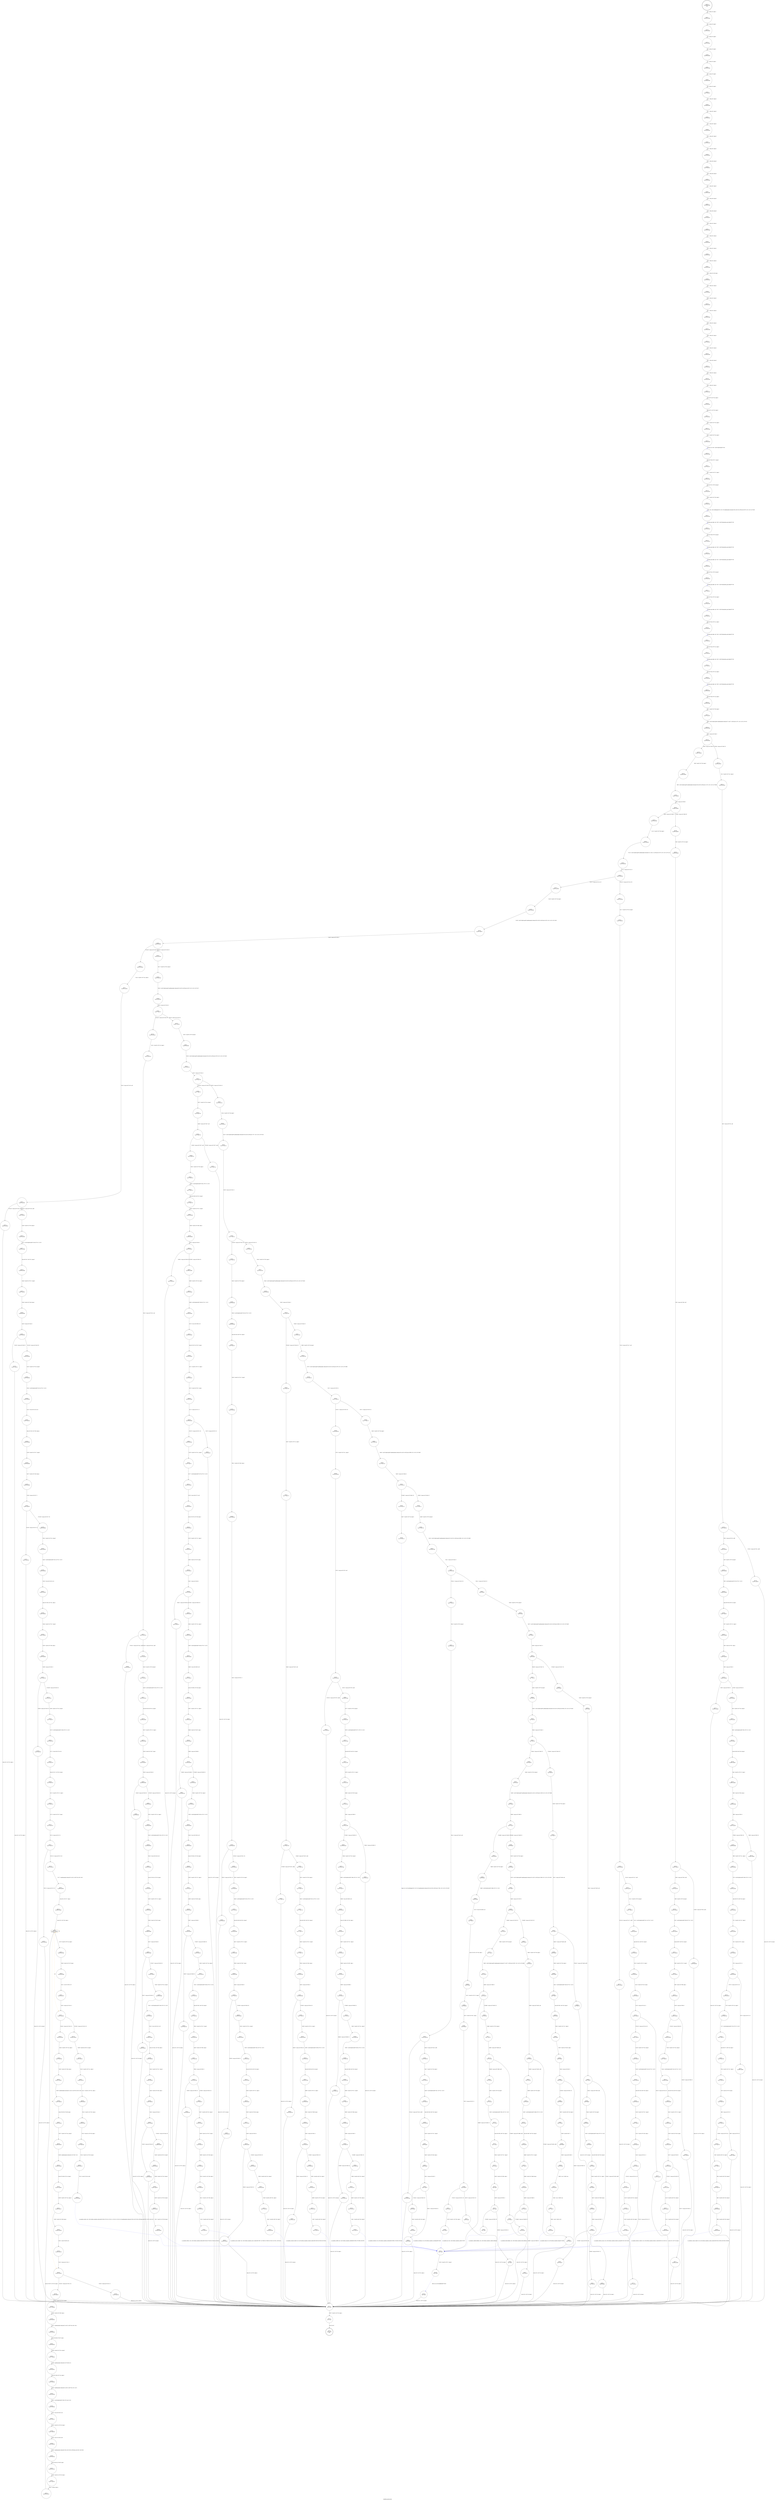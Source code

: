 digraph seamless_process_line {
label="seamless_process_line"
56074 [label="N56074\n(rp:0, ep:0)\nexit", shape="doublecircle"]
56075 [label="N56075\n(rp:564, ep:564)\nentry", shape="doublecircle"]
56075 -> 56077 [label="%3 = alloca i32, align 4"]
56077 [label="N56077\n(rp:563, ep:563)", shape="circle"]
56077 -> 56078 [label="%4 = alloca i8*, align 8"]
56078 [label="N56078\n(rp:562, ep:562)", shape="circle"]
56078 -> 56079 [label="%5 = alloca i8*, align 8"]
56079 [label="N56079\n(rp:561, ep:561)", shape="circle"]
56079 -> 56080 [label="%6 = alloca i8*, align 8"]
56080 [label="N56080\n(rp:560, ep:560)", shape="circle"]
56080 -> 56081 [label="%7 = alloca i8*, align 8"]
56081 [label="N56081\n(rp:559, ep:559)", shape="circle"]
56081 -> 56082 [label="%8 = alloca i8*, align 8"]
56082 [label="N56082\n(rp:558, ep:558)", shape="circle"]
56082 -> 56083 [label="%9 = alloca i8*, align 8"]
56083 [label="N56083\n(rp:557, ep:557)", shape="circle"]
56083 -> 56084 [label="%10 = alloca i8*, align 8"]
56084 [label="N56084\n(rp:556, ep:556)", shape="circle"]
56084 -> 56085 [label="%11 = alloca i8*, align 8"]
56085 [label="N56085\n(rp:555, ep:555)", shape="circle"]
56085 -> 56086 [label="%12 = alloca i8*, align 8"]
56086 [label="N56086\n(rp:554, ep:554)", shape="circle"]
56086 -> 56087 [label="%13 = alloca i8*, align 8"]
56087 [label="N56087\n(rp:553, ep:553)", shape="circle"]
56087 -> 56088 [label="%14 = alloca i8*, align 8"]
56088 [label="N56088\n(rp:552, ep:552)", shape="circle"]
56088 -> 56089 [label="%15 = alloca i64, align 8"]
56089 [label="N56089\n(rp:551, ep:551)", shape="circle"]
56089 -> 56090 [label="%16 = alloca i64, align 8"]
56090 [label="N56090\n(rp:550, ep:550)", shape="circle"]
56090 -> 56091 [label="%17 = alloca i8*, align 8"]
56091 [label="N56091\n(rp:549, ep:549)", shape="circle"]
56091 -> 56092 [label="%18 = alloca i64, align 8"]
56092 [label="N56092\n(rp:548, ep:548)", shape="circle"]
56092 -> 56093 [label="%19 = alloca i64, align 8"]
56093 [label="N56093\n(rp:547, ep:547)", shape="circle"]
56093 -> 56094 [label="%20 = alloca i32, align 4"]
56094 [label="N56094\n(rp:546, ep:546)", shape="circle"]
56094 -> 56095 [label="%21 = alloca i32, align 4"]
56095 [label="N56095\n(rp:545, ep:545)", shape="circle"]
56095 -> 56096 [label="%22 = alloca i32, align 4"]
56096 [label="N56096\n(rp:544, ep:544)", shape="circle"]
56096 -> 56097 [label="%23 = alloca i32, align 4"]
56097 [label="N56097\n(rp:543, ep:543)", shape="circle"]
56097 -> 56098 [label="%24 = alloca [3 x i8], align 1"]
56098 [label="N56098\n(rp:542, ep:542)", shape="circle"]
56098 -> 56099 [label="%25 = alloca i32, align 4"]
56099 [label="N56099\n(rp:541, ep:541)", shape="circle"]
56099 -> 56100 [label="%26 = alloca i32, align 4"]
56100 [label="N56100\n(rp:540, ep:540)", shape="circle"]
56100 -> 56101 [label="%27 = alloca i32, align 4"]
56101 [label="N56101\n(rp:539, ep:539)", shape="circle"]
56101 -> 56102 [label="%28 = alloca i32, align 4"]
56102 [label="N56102\n(rp:538, ep:538)", shape="circle"]
56102 -> 56103 [label="%29 = alloca i32, align 4"]
56103 [label="N56103\n(rp:537, ep:537)", shape="circle"]
56103 -> 56104 [label="%30 = alloca i32, align 4"]
56104 [label="N56104\n(rp:536, ep:536)", shape="circle"]
56104 -> 56105 [label="%31 = alloca i64, align 8"]
56105 [label="N56105\n(rp:535, ep:535)", shape="circle"]
56105 -> 56106 [label="%32 = alloca i32, align 4"]
56106 [label="N56106\n(rp:534, ep:534)", shape="circle"]
56106 -> 56107 [label="%33 = alloca i32, align 4"]
56107 [label="N56107\n(rp:533, ep:533)", shape="circle"]
56107 -> 56109 [label="store i8* %0, i8** %4, align 8"]
56109 [label="N56109\n(rp:532, ep:532)", shape="circle"]
56109 -> 56111 [label="store i8* %1, i8** %5, align 8"]
56111 [label="N56111\n(rp:531, ep:531)", shape="circle"]
56111 -> 56124 [label="%34 = load i8*, i8** %5, align 8"]
56124 [label="N56124\n(rp:530, ep:530)", shape="circle"]
56124 -> 56125 [label="%35 = load i8*, i8** %4, align 8"]
56125 [label="N56125\n(rp:529, ep:529)", shape="circle"]
56125 -> 56126 [label="xstrdup --@-- %36 = call i8* @xstrdup(i8* %35)", style="dashed", color="blue"]
56126 [label="N56126\n(rp:528, ep:528)", shape="circle"]
56126 -> 56127 [label="store i8* %36, i8** %7, align 8"]
56127 [label="N56127\n(rp:527, ep:527)", shape="circle"]
56127 -> 56128 [label="%37 = load i8*, i8** %7, align 8"]
56128 [label="N56128\n(rp:526, ep:526)", shape="circle"]
56128 -> 56129 [label="store i8* %37, i8** %6, align 8"]
56129 [label="N56129\n(rp:525, ep:525)", shape="circle"]
56129 -> 56130 [label="%38 = load i8*, i8** %6, align 8"]
56130 [label="N56130\n(rp:524, ep:524)", shape="circle"]
56130 -> 56131 [label="logger --@-- call void @logger(i32 6, i32 0, i8* getelementptr inbounds ([34 x i8], [34 x i8]* @.str.20.970, i32 0, i32 0), i8* %38)", style="dashed", color="blue"]
56131 [label="N56131\n(rp:523, ep:523)", shape="circle"]
56131 -> 56132 [label="seamless_get_token --@-- %39 = call i8* @seamless_get_token(i8** %6)", style="dashed", color="blue"]
56132 [label="N56132\n(rp:522, ep:522)", shape="circle"]
56132 -> 56133 [label="store i8* %39, i8** %8, align 8"]
56133 [label="N56133\n(rp:521, ep:521)", shape="circle"]
56133 -> 56134 [label="seamless_get_token --@-- %40 = call i8* @seamless_get_token(i8** %6)", style="dashed", color="blue"]
56134 [label="N56134\n(rp:520, ep:520)", shape="circle"]
56134 -> 56135 [label="seamless_get_token --@-- %41 = call i8* @seamless_get_token(i8** %6)", style="dashed", color="blue"]
56135 [label="N56135\n(rp:519, ep:519)", shape="circle"]
56135 -> 56136 [label="store i8* %41, i8** %9, align 8"]
56136 [label="N56136\n(rp:518, ep:518)", shape="circle"]
56136 -> 56137 [label="seamless_get_token --@-- %42 = call i8* @seamless_get_token(i8** %6)", style="dashed", color="blue"]
56137 [label="N56137\n(rp:517, ep:517)", shape="circle"]
56137 -> 56138 [label="store i8* %42, i8** %10, align 8"]
56138 [label="N56138\n(rp:516, ep:516)", shape="circle"]
56138 -> 56139 [label="seamless_get_token --@-- %43 = call i8* @seamless_get_token(i8** %6)", style="dashed", color="blue"]
56139 [label="N56139\n(rp:515, ep:515)", shape="circle"]
56139 -> 56140 [label="store i8* %43, i8** %11, align 8"]
56140 [label="N56140\n(rp:514, ep:514)", shape="circle"]
56140 -> 56141 [label="seamless_get_token --@-- %44 = call i8* @seamless_get_token(i8** %6)", style="dashed", color="blue"]
56141 [label="N56141\n(rp:513, ep:513)", shape="circle"]
56141 -> 56142 [label="store i8* %44, i8** %12, align 8"]
56142 [label="N56142\n(rp:512, ep:512)", shape="circle"]
56142 -> 56143 [label="seamless_get_token --@-- %45 = call i8* @seamless_get_token(i8** %6)", style="dashed", color="blue"]
56143 [label="N56143\n(rp:511, ep:511)", shape="circle"]
56143 -> 56144 [label="store i8* %45, i8** %13, align 8"]
56144 [label="N56144\n(rp:510, ep:510)", shape="circle"]
56144 -> 56145 [label="seamless_get_token --@-- %46 = call i8* @seamless_get_token(i8** %6)", style="dashed", color="blue"]
56145 [label="N56145\n(rp:509, ep:509)", shape="circle"]
56145 -> 56146 [label="store i8* %46, i8** %14, align 8"]
56146 [label="N56146\n(rp:508, ep:508)", shape="circle"]
56146 -> 56147 [label="%47 = load i8*, i8** %8, align 8"]
56147 [label="N56147\n(rp:507, ep:507)", shape="circle"]
56147 -> 56148 [label="%48 = call i32 @strcmp(i8* getelementptr inbounds ([7 x i8], [7 x i8]* @.str.21.971, i32 0, i32 0), i8* %47)"]
56148 [label="N56148\n(rp:506, ep:506)", shape="circle"]
56148 -> 56149 [label="%49 = icmp ne i32 %48, 0"]
56149 [label="N56149\n(rp:505, ep:505)", shape="circle"]
56149 -> 56753 [label="[%49 = icmp ne i32 %48, 0]"]
56149 -> 56754 [label="[!(%49 = icmp ne i32 %48, 0)]"]
56153 [label="N56153\n(rp:503, ep:503)", shape="circle"]
56153 -> 56154 [label="%52 = icmp ne i8* %51, null"]
56154 [label="N56154\n(rp:502, ep:502)", shape="circle"]
56154 -> 56755 [label="[%52 = icmp ne i8* %51, null]"]
56154 -> 56756 [label="[!(%52 = icmp ne i8* %51, null)]"]
56158 [label="N56158\n(rp:499, ep:499)", shape="circle"]
56158 -> 56159 [label="%56 = call i64 @strtoul(i8* %55, i8** %17, i32 0)"]
56159 [label="N56159\n(rp:498, ep:498)", shape="circle"]
56159 -> 56160 [label="store i64 %56, i64* %15, align 8"]
56160 [label="N56160\n(rp:497, ep:497)", shape="circle"]
56160 -> 56161 [label="%57 = load i8*, i8** %17, align 8"]
56161 [label="N56161\n(rp:496, ep:496)", shape="circle"]
56161 -> 56162 [label="%58 = load i8, i8* %57, align 1"]
56162 [label="N56162\n(rp:495, ep:495)", shape="circle"]
56162 -> 56163 [label="%59 = icmp ne i8 %58, 0"]
56163 [label="N56163\n(rp:494, ep:494)", shape="circle"]
56163 -> 56757 [label="[%59 = icmp ne i8 %58, 0]"]
56163 -> 56758 [label="[!(%59 = icmp ne i8 %58, 0)]"]
56167 [label="N56167\n(rp:492, ep:492)", shape="circle"]
56167 -> 56168 [label="%63 = call i64 @strtoul(i8* %62, i8** %17, i32 0)"]
56168 [label="N56168\n(rp:491, ep:491)", shape="circle"]
56168 -> 56169 [label="store i64 %63, i64* %18, align 8"]
56169 [label="N56169\n(rp:490, ep:490)", shape="circle"]
56169 -> 56170 [label="%64 = load i8*, i8** %17, align 8"]
56170 [label="N56170\n(rp:489, ep:489)", shape="circle"]
56170 -> 56171 [label="%65 = load i8, i8* %64, align 1"]
56171 [label="N56171\n(rp:488, ep:488)", shape="circle"]
56171 -> 56172 [label="%66 = icmp ne i8 %65, 0"]
56172 [label="N56172\n(rp:487, ep:487)", shape="circle"]
56172 -> 56759 [label="[%66 = icmp ne i8 %65, 0]"]
56172 -> 56760 [label="[!(%66 = icmp ne i8 %65, 0)]"]
56176 [label="N56176\n(rp:485, ep:485)", shape="circle"]
56176 -> 56177 [label="%70 = call i64 @strtoul(i8* %69, i8** %17, i32 0)"]
56177 [label="N56177\n(rp:484, ep:484)", shape="circle"]
56177 -> 56178 [label="store i64 %70, i64* %19, align 8"]
56178 [label="N56178\n(rp:483, ep:483)", shape="circle"]
56178 -> 56179 [label="%71 = load i8*, i8** %17, align 8"]
56179 [label="N56179\n(rp:482, ep:482)", shape="circle"]
56179 -> 56180 [label="%72 = load i8, i8* %71, align 1"]
56180 [label="N56180\n(rp:481, ep:481)", shape="circle"]
56180 -> 56181 [label="%73 = icmp ne i8 %72, 0"]
56181 [label="N56181\n(rp:480, ep:480)", shape="circle"]
56181 -> 56761 [label="[%73 = icmp ne i8 %72, 0]"]
56181 -> 56762 [label="[!(%73 = icmp ne i8 %72, 0)]"]
56185 [label="N56185\n(rp:478, ep:478)", shape="circle"]
56185 -> 56186 [label="%77 = call i64 @strtoul(i8* %76, i8** %17, i32 0)"]
56186 [label="N56186\n(rp:477, ep:477)", shape="circle"]
56186 -> 56187 [label="store i64 %77, i64* %16, align 8"]
56187 [label="N56187\n(rp:476, ep:476)", shape="circle"]
56187 -> 56188 [label="%78 = load i8*, i8** %17, align 8"]
56188 [label="N56188\n(rp:475, ep:475)", shape="circle"]
56188 -> 56189 [label="%79 = load i8, i8* %78, align 1"]
56189 [label="N56189\n(rp:474, ep:474)", shape="circle"]
56189 -> 56190 [label="%80 = icmp ne i8 %79, 0"]
56190 [label="N56190\n(rp:473, ep:473)", shape="circle"]
56190 -> 56763 [label="[%80 = icmp ne i8 %79, 0]"]
56190 -> 56764 [label="[!(%80 = icmp ne i8 %79, 0)]"]
56194 [label="N56194\n(rp:471, ep:471)", shape="circle"]
56194 -> 56195 [label="%84 = load i64, i64* %18, align 8"]
56195 [label="N56195\n(rp:470, ep:470)", shape="circle"]
56195 -> 56196 [label="%85 = load i64, i64* %19, align 8"]
56196 [label="N56196\n(rp:469, ep:469)", shape="circle"]
56196 -> 56197 [label="%86 = load i64, i64* %16, align 8"]
56197 [label="N56197\n(rp:468, ep:468)", shape="circle"]
56197 -> 56747 [label="ui_seamless_create_window --@-- call void @ui_seamless_create_window(i64 %83, i64 %84, i64 %85, i64 %86)", style="dashed", color="blue"]
56200 [label="N56200\n(rp:462, ep:462)", shape="circle"]
56200 -> 56201 [label="%89 = call i32 @strcmp(i8* getelementptr inbounds ([8 x i8], [8 x i8]* @.str.11.972, i32 0, i32 0), i8* %88)"]
56201 [label="N56201\n(rp:461, ep:461)", shape="circle"]
56201 -> 56202 [label="%90 = icmp ne i32 %89, 0"]
56202 [label="N56202\n(rp:460, ep:460)", shape="circle"]
56202 -> 56765 [label="[%90 = icmp ne i32 %89, 0]"]
56202 -> 56766 [label="[!(%90 = icmp ne i32 %89, 0)]"]
56204 [label="N56204\n(rp:458, ep:458)", shape="circle"]
56204 -> 56205 [label="%93 = icmp ne i8* %92, null"]
56205 [label="N56205\n(rp:457, ep:457)", shape="circle"]
56205 -> 56767 [label="[%93 = icmp ne i8* %92, null]"]
56205 -> 56768 [label="[!(%93 = icmp ne i8* %92, null)]"]
56209 [label="N56209\n(rp:454, ep:454)", shape="circle"]
56209 -> 56210 [label="%97 = call i64 @strtoul(i8* %96, i8** %17, i32 0)"]
56210 [label="N56210\n(rp:453, ep:453)", shape="circle"]
56210 -> 56211 [label="store i64 %97, i64* %15, align 8"]
56211 [label="N56211\n(rp:452, ep:452)", shape="circle"]
56211 -> 56212 [label="%98 = load i8*, i8** %17, align 8"]
56212 [label="N56212\n(rp:451, ep:451)", shape="circle"]
56212 -> 56213 [label="%99 = load i8, i8* %98, align 1"]
56213 [label="N56213\n(rp:450, ep:450)", shape="circle"]
56213 -> 56214 [label="%100 = icmp ne i8 %99, 0"]
56214 [label="N56214\n(rp:449, ep:449)", shape="circle"]
56214 -> 56769 [label="[%100 = icmp ne i8 %99, 0]"]
56214 -> 56770 [label="[!(%100 = icmp ne i8 %99, 0)]"]
56218 [label="N56218\n(rp:447, ep:447)", shape="circle"]
56218 -> 56219 [label="%104 = call i64 @strtoul(i8* %103, i8** %17, i32 0)"]
56219 [label="N56219\n(rp:446, ep:446)", shape="circle"]
56219 -> 56220 [label="store i64 %104, i64* %16, align 8"]
56220 [label="N56220\n(rp:445, ep:445)", shape="circle"]
56220 -> 56221 [label="%105 = load i8*, i8** %17, align 8"]
56221 [label="N56221\n(rp:444, ep:444)", shape="circle"]
56221 -> 56222 [label="%106 = load i8, i8* %105, align 1"]
56222 [label="N56222\n(rp:443, ep:443)", shape="circle"]
56222 -> 56223 [label="%107 = icmp ne i8 %106, 0"]
56223 [label="N56223\n(rp:442, ep:442)", shape="circle"]
56223 -> 56771 [label="[%107 = icmp ne i8 %106, 0]"]
56223 -> 56772 [label="[!(%107 = icmp ne i8 %106, 0)]"]
56227 [label="N56227\n(rp:440, ep:440)", shape="circle"]
56227 -> 56228 [label="%111 = load i64, i64* %16, align 8"]
56228 [label="N56228\n(rp:439, ep:439)", shape="circle"]
56228 -> 56747 [label="ui_seamless_destroy_window --@-- call void @ui_seamless_destroy_window(i64 %110, i64 %111)", style="dashed", color="blue"]
56231 [label="N56231\n(rp:435, ep:435)", shape="circle"]
56231 -> 56232 [label="%114 = call i32 @strcmp(i8* getelementptr inbounds ([11 x i8], [11 x i8]* @.str.22.973, i32 0, i32 0), i8* %113)"]
56232 [label="N56232\n(rp:434, ep:434)", shape="circle"]
56232 -> 56233 [label="%115 = icmp ne i32 %114, 0"]
56233 [label="N56233\n(rp:433, ep:433)", shape="circle"]
56233 -> 56773 [label="[%115 = icmp ne i32 %114, 0]"]
56233 -> 56774 [label="[!(%115 = icmp ne i32 %114, 0)]"]
56235 [label="N56235\n(rp:431, ep:431)", shape="circle"]
56235 -> 56236 [label="%118 = icmp ne i8* %117, null"]
56236 [label="N56236\n(rp:430, ep:430)", shape="circle"]
56236 -> 56775 [label="[%118 = icmp ne i8* %117, null]"]
56236 -> 56776 [label="[!(%118 = icmp ne i8* %117, null)]"]
56240 [label="N56240\n(rp:427, ep:427)", shape="circle"]
56240 -> 56241 [label="%122 = call i64 @strtoul(i8* %121, i8** %17, i32 0)"]
56241 [label="N56241\n(rp:426, ep:426)", shape="circle"]
56241 -> 56242 [label="store i64 %122, i64* %15, align 8"]
56242 [label="N56242\n(rp:425, ep:425)", shape="circle"]
56242 -> 56243 [label="%123 = load i8*, i8** %17, align 8"]
56243 [label="N56243\n(rp:424, ep:424)", shape="circle"]
56243 -> 56244 [label="%124 = load i8, i8* %123, align 1"]
56244 [label="N56244\n(rp:423, ep:423)", shape="circle"]
56244 -> 56245 [label="%125 = icmp ne i8 %124, 0"]
56245 [label="N56245\n(rp:422, ep:422)", shape="circle"]
56245 -> 56777 [label="[%125 = icmp ne i8 %124, 0]"]
56245 -> 56778 [label="[!(%125 = icmp ne i8 %124, 0)]"]
56249 [label="N56249\n(rp:420, ep:420)", shape="circle"]
56249 -> 56250 [label="%129 = call i64 @strtoul(i8* %128, i8** %17, i32 0)"]
56250 [label="N56250\n(rp:419, ep:419)", shape="circle"]
56250 -> 56251 [label="store i64 %129, i64* %16, align 8"]
56251 [label="N56251\n(rp:418, ep:418)", shape="circle"]
56251 -> 56252 [label="%130 = load i8*, i8** %17, align 8"]
56252 [label="N56252\n(rp:417, ep:417)", shape="circle"]
56252 -> 56253 [label="%131 = load i8, i8* %130, align 1"]
56253 [label="N56253\n(rp:416, ep:416)", shape="circle"]
56253 -> 56254 [label="%132 = icmp ne i8 %131, 0"]
56254 [label="N56254\n(rp:415, ep:415)", shape="circle"]
56254 -> 56779 [label="[%132 = icmp ne i8 %131, 0]"]
56254 -> 56780 [label="[!(%132 = icmp ne i8 %131, 0)]"]
56258 [label="N56258\n(rp:413, ep:413)", shape="circle"]
56258 -> 56259 [label="%136 = load i64, i64* %16, align 8"]
56259 [label="N56259\n(rp:412, ep:412)", shape="circle"]
56259 -> 56747 [label="ui_seamless_destroy_group --@-- call void @ui_seamless_destroy_group(i64 %135, i64 %136)", style="dashed", color="blue"]
56262 [label="N56262\n(rp:408, ep:408)", shape="circle"]
56262 -> 56263 [label="%139 = call i32 @strcmp(i8* getelementptr inbounds ([8 x i8], [8 x i8]* @.str.23.974, i32 0, i32 0), i8* %138)"]
56263 [label="N56263\n(rp:407, ep:407)", shape="circle"]
56263 -> 56264 [label="%140 = icmp ne i32 %139, 0"]
56264 [label="N56264\n(rp:406, ep:406)", shape="circle"]
56264 -> 56781 [label="[%140 = icmp ne i32 %139, 0]"]
56264 -> 56782 [label="[!(%140 = icmp ne i32 %139, 0)]"]
56271 [label="N56271\n(rp:404, ep:404)", shape="circle"]
56271 -> 56272 [label="%143 = icmp ne i8* %142, null"]
56272 [label="N56272\n(rp:403, ep:403)", shape="circle"]
56272 -> 56783 [label="[%143 = icmp ne i8* %142, null]"]
56272 -> 56784 [label="[!(%143 = icmp ne i8* %142, null)]"]
56276 [label="N56276\n(rp:400, ep:400)", shape="circle"]
56276 -> 56277 [label="%147 = call i64 @strtoul(i8* %146, i8** %17, i32 0)"]
56277 [label="N56277\n(rp:399, ep:399)", shape="circle"]
56277 -> 56278 [label="store i64 %147, i64* %15, align 8"]
56278 [label="N56278\n(rp:398, ep:398)", shape="circle"]
56278 -> 56279 [label="%148 = load i8*, i8** %17, align 8"]
56279 [label="N56279\n(rp:397, ep:397)", shape="circle"]
56279 -> 56280 [label="%149 = load i8, i8* %148, align 1"]
56280 [label="N56280\n(rp:396, ep:396)", shape="circle"]
56280 -> 56281 [label="%150 = icmp ne i8 %149, 0"]
56281 [label="N56281\n(rp:395, ep:395)", shape="circle"]
56281 -> 56785 [label="[%150 = icmp ne i8 %149, 0]"]
56281 -> 56786 [label="[!(%150 = icmp ne i8 %149, 0)]"]
56285 [label="N56285\n(rp:393, ep:393)", shape="circle"]
56285 -> 56286 [label="%154 = call i64 @strtoul(i8* %153, i8** %17, i32 0)"]
56286 [label="N56286\n(rp:392, ep:392)", shape="circle"]
56286 -> 56287 [label="%155 = trunc i64 %154 to i32"]
56287 [label="N56287\n(rp:391, ep:391)", shape="circle"]
56287 -> 56288 [label="store i32 %155, i32* %20, align 4"]
56288 [label="N56288\n(rp:390, ep:390)", shape="circle"]
56288 -> 56289 [label="%156 = load i8*, i8** %17, align 8"]
56289 [label="N56289\n(rp:389, ep:389)", shape="circle"]
56289 -> 56290 [label="%157 = load i8, i8* %156, align 1"]
56290 [label="N56290\n(rp:388, ep:388)", shape="circle"]
56290 -> 56291 [label="%158 = icmp ne i8 %157, 0"]
56291 [label="N56291\n(rp:387, ep:387)", shape="circle"]
56291 -> 56787 [label="[%158 = icmp ne i8 %157, 0]"]
56291 -> 56788 [label="[!(%158 = icmp ne i8 %157, 0)]"]
56295 [label="N56295\n(rp:385, ep:385)", shape="circle"]
56295 -> 56296 [label="%162 = call i64 @strtoul(i8* %161, i8** %17, i32 0)"]
56296 [label="N56296\n(rp:384, ep:384)", shape="circle"]
56296 -> 56297 [label="%163 = trunc i64 %162 to i32"]
56297 [label="N56297\n(rp:383, ep:383)", shape="circle"]
56297 -> 56298 [label="store i32 %163, i32* %21, align 4"]
56298 [label="N56298\n(rp:382, ep:382)", shape="circle"]
56298 -> 56299 [label="%164 = load i8*, i8** %17, align 8"]
56299 [label="N56299\n(rp:381, ep:381)", shape="circle"]
56299 -> 56300 [label="%165 = load i8, i8* %164, align 1"]
56300 [label="N56300\n(rp:380, ep:380)", shape="circle"]
56300 -> 56301 [label="%166 = icmp ne i8 %165, 0"]
56301 [label="N56301\n(rp:379, ep:379)", shape="circle"]
56301 -> 56789 [label="[%166 = icmp ne i8 %165, 0]"]
56301 -> 56790 [label="[!(%166 = icmp ne i8 %165, 0)]"]
56305 [label="N56305\n(rp:377, ep:377)", shape="circle"]
56305 -> 56306 [label="%170 = call i64 @strtoul(i8* %169, i8** %17, i32 0)"]
56306 [label="N56306\n(rp:376, ep:376)", shape="circle"]
56306 -> 56307 [label="%171 = trunc i64 %170 to i32"]
56307 [label="N56307\n(rp:375, ep:375)", shape="circle"]
56307 -> 56308 [label="store i32 %171, i32* %22, align 4"]
56308 [label="N56308\n(rp:374, ep:374)", shape="circle"]
56308 -> 56309 [label="%172 = load i8*, i8** %17, align 8"]
56309 [label="N56309\n(rp:373, ep:373)", shape="circle"]
56309 -> 56310 [label="%173 = load i8, i8* %172, align 1"]
56310 [label="N56310\n(rp:372, ep:372)", shape="circle"]
56310 -> 56311 [label="%174 = icmp ne i8 %173, 0"]
56311 [label="N56311\n(rp:371, ep:371)", shape="circle"]
56311 -> 56791 [label="[%174 = icmp ne i8 %173, 0]"]
56311 -> 56792 [label="[!(%174 = icmp ne i8 %173, 0)]"]
56315 [label="N56315\n(rp:369, ep:369)", shape="circle"]
56315 -> 56316 [label="store i8 0, i8* %177, align 1"]
56316 [label="N56316\n(rp:368, ep:368)", shape="circle"]
56316 -> 56318 [label="store i32 0, i32* %23, align 4"]
56318 [label="N56318\n(rp:367, ep:350)", shape="box"]
56318 -> 56319 [label="%179 = load i8*, i8** %14, align 8"]
56318 -> 56318 [label="@", style="dashed", color="orange"]
56318 -> 56322 [label="@", style="dashed", color="orange"]
56318 -> 56334 [label="@", style="dashed", color="orange"]
56319 [label="N56319\n(rp:366, ep:349)", shape="circle"]
56319 -> 56320 [label="%180 = load i8, i8* %179, align 1"]
56320 [label="N56320\n(rp:365, ep:348)", shape="circle"]
56320 -> 56321 [label="%181 = sext i8 %180 to i32"]
56321 [label="N56321\n(rp:364, ep:347)", shape="circle"]
56321 -> 56322 [label="%182 = icmp ne i32 %181, 0"]
56322 [label="N56322\n(rp:363, ep:346)", shape="circle"]
56322 -> 56793 [label="[%182 = icmp ne i32 %181, 0]"]
56322 -> 56794 [label="[!(%182 = icmp ne i32 %181, 0)]"]
56324 [label="N56324\n(rp:353, ep:344)", shape="circle"]
56324 -> 56325 [label="%185 = load i8, i8* %184, align 1"]
56325 [label="N56325\n(rp:352, ep:343)", shape="circle"]
56325 -> 56326 [label="%186 = getelementptr inbounds [3 x i8], [3 x i8]* %24, i64 0, i64 0"]
56326 [label="N56326\n(rp:351, ep:342)", shape="circle"]
56326 -> 56327 [label="store i8 %185, i8* %186, align 1"]
56327 [label="N56327\n(rp:350, ep:341)", shape="circle"]
56327 -> 56328 [label="%187 = load i8*, i8** %14, align 8"]
56328 [label="N56328\n(rp:349, ep:340)", shape="circle"]
56328 -> 56329 [label="%188 = getelementptr inbounds i8, i8* %187, i32 1"]
56329 [label="N56329\n(rp:348, ep:339)", shape="circle"]
56329 -> 56330 [label="store i8* %188, i8** %14, align 8"]
56330 [label="N56330\n(rp:347, ep:338)", shape="circle"]
56330 -> 56331 [label="%189 = load i8*, i8** %14, align 8"]
56331 [label="N56331\n(rp:346, ep:337)", shape="circle"]
56331 -> 56332 [label="%190 = load i8, i8* %189, align 1"]
56332 [label="N56332\n(rp:345, ep:336)", shape="circle"]
56332 -> 56333 [label="%191 = sext i8 %190 to i32"]
56333 [label="N56333\n(rp:344, ep:335)", shape="circle"]
56333 -> 56334 [label="%192 = icmp eq i32 %191, 0"]
56334 [label="N56334\n(rp:343, ep:334)", shape="circle"]
56334 -> 56795 [label="[%192 = icmp eq i32 %191, 0]"]
56334 -> 56796 [label="[!(%192 = icmp eq i32 %191, 0)]"]
56338 [label="N56338\n(rp:341, ep:366)", shape="circle"]
56338 -> 56339 [label="%196 = load i8, i8* %195, align 1"]
56339 [label="N56339\n(rp:340, ep:365)", shape="circle"]
56339 -> 56340 [label="%197 = getelementptr inbounds [3 x i8], [3 x i8]* %24, i64 0, i64 1"]
56340 [label="N56340\n(rp:339, ep:364)", shape="circle"]
56340 -> 56341 [label="store i8 %196, i8* %197, align 1"]
56341 [label="N56341\n(rp:338, ep:363)", shape="circle"]
56341 -> 56342 [label="%198 = load i8*, i8** %14, align 8"]
56342 [label="N56342\n(rp:337, ep:362)", shape="circle"]
56342 -> 56343 [label="%199 = getelementptr inbounds i8, i8* %198, i32 1"]
56343 [label="N56343\n(rp:336, ep:361)", shape="circle"]
56343 -> 56344 [label="store i8* %199, i8** %14, align 8"]
56344 [label="N56344\n(rp:335, ep:360)", shape="circle"]
56344 -> 56345 [label="%200 = getelementptr inbounds [3 x i8], [3 x i8]* %24, i32 0, i32 0"]
56345 [label="N56345\n(rp:334, ep:359)", shape="circle"]
56345 -> 56346 [label="%201 = call i64 @strtol(i8* %200, i8** null, i32 16)"]
56346 [label="N56346\n(rp:333, ep:358)", shape="circle"]
56346 -> 56347 [label="%202 = trunc i64 %201 to i8"]
56347 [label="N56347\n(rp:332, ep:357)", shape="circle"]
56347 -> 56348 [label="%203 = load i32, i32* %23, align 4"]
56348 [label="N56348\n(rp:331, ep:356)", shape="circle"]
56348 -> 56349 [label="%204 = sext i32 %203 to i64"]
56349 [label="N56349\n(rp:330, ep:355)", shape="circle"]
56349 -> 56350 [label="%205 = getelementptr inbounds [1024 x i8], [1024 x i8]* @icon_buf, i64 0, i64 %204"]
56350 [label="N56350\n(rp:329, ep:354)", shape="circle"]
56350 -> 56351 [label="store i8 %202, i8* %205, align 1"]
56351 [label="N56351\n(rp:328, ep:353)", shape="circle"]
56351 -> 56352 [label="%206 = load i32, i32* %23, align 4"]
56352 [label="N56352\n(rp:327, ep:352)", shape="circle"]
56352 -> 56353 [label="%207 = add i32 %206, 1"]
56353 [label="N56353\n(rp:326, ep:351)", shape="circle"]
56353 -> 56318 [label="store i32 %207, i32* %23, align 4"]
56356 [label="N56356\n(rp:361, ep:332)", shape="circle"]
56356 -> 56357 [label="%210 = load i8*, i8** %11, align 8"]
56357 [label="N56357\n(rp:360, ep:331)", shape="circle"]
56357 -> 56358 [label="%211 = load i32, i32* %21, align 4"]
56358 [label="N56358\n(rp:359, ep:330)", shape="circle"]
56358 -> 56359 [label="%212 = load i32, i32* %22, align 4"]
56359 [label="N56359\n(rp:358, ep:329)", shape="circle"]
56359 -> 56360 [label="%213 = load i32, i32* %20, align 4"]
56360 [label="N56360\n(rp:357, ep:328)", shape="circle"]
56360 -> 56361 [label="%214 = load i32, i32* %23, align 4"]
56361 [label="N56361\n(rp:356, ep:327)", shape="circle"]
56361 -> 56362 [label="%215 = sext i32 %214 to i64"]
56362 [label="N56362\n(rp:355, ep:326)", shape="circle"]
56362 -> 56747 [label="ui_seamless_seticon --@-- call void @ui_seamless_seticon(i64 %209, i8* %210, i32 %211, i32 %212, i32 %213, i8* getelementptr inbounds ([1024 x i8], [1024 x i8]* @icon_buf, i32 0, i32 0), i64 %215)", style="dashed", color="blue"]
56365 [label="N56365\n(rp:319, ep:319)", shape="circle"]
56365 -> 56366 [label="%218 = call i32 @strcmp(i8* getelementptr inbounds ([8 x i8], [8 x i8]* @.str.24.975, i32 0, i32 0), i8* %217)"]
56366 [label="N56366\n(rp:318, ep:318)", shape="circle"]
56366 -> 56367 [label="%219 = icmp ne i32 %218, 0"]
56367 [label="N56367\n(rp:317, ep:317)", shape="circle"]
56367 -> 56797 [label="[%219 = icmp ne i32 %218, 0]"]
56367 -> 56798 [label="[!(%219 = icmp ne i32 %218, 0)]"]
56371 [label="N56371\n(rp:315, ep:315)", shape="circle"]
56371 -> 56372 [label="%222 = icmp ne i8* %221, null"]
56372 [label="N56372\n(rp:314, ep:314)", shape="circle"]
56372 -> 56799 [label="[%222 = icmp ne i8* %221, null]"]
56372 -> 56800 [label="[!(%222 = icmp ne i8* %221, null)]"]
56376 [label="N56376\n(rp:311, ep:311)", shape="circle"]
56376 -> 56377 [label="%226 = call i64 @strtoul(i8* %225, i8** %17, i32 0)"]
56377 [label="N56377\n(rp:310, ep:310)", shape="circle"]
56377 -> 56378 [label="store i64 %226, i64* %15, align 8"]
56378 [label="N56378\n(rp:309, ep:309)", shape="circle"]
56378 -> 56379 [label="%227 = load i8*, i8** %17, align 8"]
56379 [label="N56379\n(rp:308, ep:308)", shape="circle"]
56379 -> 56380 [label="%228 = load i8, i8* %227, align 1"]
56380 [label="N56380\n(rp:307, ep:307)", shape="circle"]
56380 -> 56381 [label="%229 = icmp ne i8 %228, 0"]
56381 [label="N56381\n(rp:306, ep:306)", shape="circle"]
56381 -> 56801 [label="[%229 = icmp ne i8 %228, 0]"]
56381 -> 56802 [label="[!(%229 = icmp ne i8 %228, 0)]"]
56385 [label="N56385\n(rp:304, ep:304)", shape="circle"]
56385 -> 56386 [label="%233 = call i64 @strtoul(i8* %232, i8** %17, i32 0)"]
56386 [label="N56386\n(rp:303, ep:303)", shape="circle"]
56386 -> 56387 [label="%234 = trunc i64 %233 to i32"]
56387 [label="N56387\n(rp:302, ep:302)", shape="circle"]
56387 -> 56388 [label="store i32 %234, i32* %25, align 4"]
56388 [label="N56388\n(rp:301, ep:301)", shape="circle"]
56388 -> 56389 [label="%235 = load i8*, i8** %17, align 8"]
56389 [label="N56389\n(rp:300, ep:300)", shape="circle"]
56389 -> 56390 [label="%236 = load i8, i8* %235, align 1"]
56390 [label="N56390\n(rp:299, ep:299)", shape="circle"]
56390 -> 56391 [label="%237 = icmp ne i8 %236, 0"]
56391 [label="N56391\n(rp:298, ep:298)", shape="circle"]
56391 -> 56803 [label="[%237 = icmp ne i8 %236, 0]"]
56391 -> 56804 [label="[!(%237 = icmp ne i8 %236, 0)]"]
56395 [label="N56395\n(rp:296, ep:296)", shape="circle"]
56395 -> 56396 [label="%241 = call i64 @strtoul(i8* %240, i8** %17, i32 0)"]
56396 [label="N56396\n(rp:295, ep:295)", shape="circle"]
56396 -> 56397 [label="%242 = trunc i64 %241 to i32"]
56397 [label="N56397\n(rp:294, ep:294)", shape="circle"]
56397 -> 56398 [label="store i32 %242, i32* %26, align 4"]
56398 [label="N56398\n(rp:293, ep:293)", shape="circle"]
56398 -> 56399 [label="%243 = load i8*, i8** %17, align 8"]
56399 [label="N56399\n(rp:292, ep:292)", shape="circle"]
56399 -> 56400 [label="%244 = load i8, i8* %243, align 1"]
56400 [label="N56400\n(rp:291, ep:291)", shape="circle"]
56400 -> 56401 [label="%245 = icmp ne i8 %244, 0"]
56401 [label="N56401\n(rp:290, ep:290)", shape="circle"]
56401 -> 56805 [label="[%245 = icmp ne i8 %244, 0]"]
56401 -> 56806 [label="[!(%245 = icmp ne i8 %244, 0)]"]
56405 [label="N56405\n(rp:288, ep:288)", shape="circle"]
56405 -> 56406 [label="%249 = load i8*, i8** %10, align 8"]
56406 [label="N56406\n(rp:287, ep:287)", shape="circle"]
56406 -> 56407 [label="%250 = load i32, i32* %25, align 4"]
56407 [label="N56407\n(rp:286, ep:286)", shape="circle"]
56407 -> 56408 [label="%251 = load i32, i32* %26, align 4"]
56408 [label="N56408\n(rp:285, ep:285)", shape="circle"]
56408 -> 56747 [label="ui_seamless_delicon --@-- call void @ui_seamless_delicon(i64 %248, i8* %249, i32 %250, i32 %251)", style="dashed", color="blue"]
56411 [label="N56411\n(rp:280, ep:280)", shape="circle"]
56411 -> 56412 [label="%254 = call i32 @strcmp(i8* getelementptr inbounds ([9 x i8], [9 x i8]* @.str.5.976, i32 0, i32 0), i8* %253)"]
56412 [label="N56412\n(rp:279, ep:279)", shape="circle"]
56412 -> 56413 [label="%255 = icmp ne i32 %254, 0"]
56413 [label="N56413\n(rp:278, ep:278)", shape="circle"]
56413 -> 56807 [label="[%255 = icmp ne i32 %254, 0]"]
56413 -> 56808 [label="[!(%255 = icmp ne i32 %254, 0)]"]
56419 [label="N56419\n(rp:276, ep:276)", shape="circle"]
56419 -> 56420 [label="%258 = icmp ne i8* %257, null"]
56420 [label="N56420\n(rp:275, ep:275)", shape="circle"]
56420 -> 56809 [label="[%258 = icmp ne i8* %257, null]"]
56420 -> 56810 [label="[!(%258 = icmp ne i8* %257, null)]"]
56424 [label="N56424\n(rp:272, ep:272)", shape="circle"]
56424 -> 56425 [label="%262 = call i64 @strtoul(i8* %261, i8** %17, i32 0)"]
56425 [label="N56425\n(rp:271, ep:271)", shape="circle"]
56425 -> 56426 [label="store i64 %262, i64* %15, align 8"]
56426 [label="N56426\n(rp:270, ep:270)", shape="circle"]
56426 -> 56427 [label="%263 = load i8*, i8** %17, align 8"]
56427 [label="N56427\n(rp:269, ep:269)", shape="circle"]
56427 -> 56428 [label="%264 = load i8, i8* %263, align 1"]
56428 [label="N56428\n(rp:268, ep:268)", shape="circle"]
56428 -> 56429 [label="%265 = icmp ne i8 %264, 0"]
56429 [label="N56429\n(rp:267, ep:267)", shape="circle"]
56429 -> 56811 [label="[%265 = icmp ne i8 %264, 0]"]
56429 -> 56812 [label="[!(%265 = icmp ne i8 %264, 0)]"]
56433 [label="N56433\n(rp:265, ep:265)", shape="circle"]
56433 -> 56434 [label="%269 = call i64 @strtol(i8* %268, i8** %17, i32 0)"]
56434 [label="N56434\n(rp:264, ep:264)", shape="circle"]
56434 -> 56435 [label="%270 = trunc i64 %269 to i32"]
56435 [label="N56435\n(rp:263, ep:263)", shape="circle"]
56435 -> 56436 [label="store i32 %270, i32* %27, align 4"]
56436 [label="N56436\n(rp:262, ep:262)", shape="circle"]
56436 -> 56437 [label="%271 = load i8*, i8** %17, align 8"]
56437 [label="N56437\n(rp:261, ep:261)", shape="circle"]
56437 -> 56438 [label="%272 = load i8, i8* %271, align 1"]
56438 [label="N56438\n(rp:260, ep:260)", shape="circle"]
56438 -> 56439 [label="%273 = icmp ne i8 %272, 0"]
56439 [label="N56439\n(rp:259, ep:259)", shape="circle"]
56439 -> 56813 [label="[%273 = icmp ne i8 %272, 0]"]
56439 -> 56814 [label="[!(%273 = icmp ne i8 %272, 0)]"]
56443 [label="N56443\n(rp:257, ep:257)", shape="circle"]
56443 -> 56444 [label="%277 = call i64 @strtol(i8* %276, i8** %17, i32 0)"]
56444 [label="N56444\n(rp:256, ep:256)", shape="circle"]
56444 -> 56445 [label="%278 = trunc i64 %277 to i32"]
56445 [label="N56445\n(rp:255, ep:255)", shape="circle"]
56445 -> 56446 [label="store i32 %278, i32* %28, align 4"]
56446 [label="N56446\n(rp:254, ep:254)", shape="circle"]
56446 -> 56447 [label="%279 = load i8*, i8** %17, align 8"]
56447 [label="N56447\n(rp:253, ep:253)", shape="circle"]
56447 -> 56448 [label="%280 = load i8, i8* %279, align 1"]
56448 [label="N56448\n(rp:252, ep:252)", shape="circle"]
56448 -> 56449 [label="%281 = icmp ne i8 %280, 0"]
56449 [label="N56449\n(rp:251, ep:251)", shape="circle"]
56449 -> 56815 [label="[%281 = icmp ne i8 %280, 0]"]
56449 -> 56816 [label="[!(%281 = icmp ne i8 %280, 0)]"]
56453 [label="N56453\n(rp:249, ep:249)", shape="circle"]
56453 -> 56454 [label="%285 = call i64 @strtol(i8* %284, i8** %17, i32 0)"]
56454 [label="N56454\n(rp:248, ep:248)", shape="circle"]
56454 -> 56455 [label="%286 = trunc i64 %285 to i32"]
56455 [label="N56455\n(rp:247, ep:247)", shape="circle"]
56455 -> 56456 [label="store i32 %286, i32* %29, align 4"]
56456 [label="N56456\n(rp:246, ep:246)", shape="circle"]
56456 -> 56457 [label="%287 = load i8*, i8** %17, align 8"]
56457 [label="N56457\n(rp:245, ep:245)", shape="circle"]
56457 -> 56458 [label="%288 = load i8, i8* %287, align 1"]
56458 [label="N56458\n(rp:244, ep:244)", shape="circle"]
56458 -> 56459 [label="%289 = icmp ne i8 %288, 0"]
56459 [label="N56459\n(rp:243, ep:243)", shape="circle"]
56459 -> 56817 [label="[%289 = icmp ne i8 %288, 0]"]
56459 -> 56818 [label="[!(%289 = icmp ne i8 %288, 0)]"]
56463 [label="N56463\n(rp:241, ep:241)", shape="circle"]
56463 -> 56464 [label="%293 = call i64 @strtol(i8* %292, i8** %17, i32 0)"]
56464 [label="N56464\n(rp:240, ep:240)", shape="circle"]
56464 -> 56465 [label="%294 = trunc i64 %293 to i32"]
56465 [label="N56465\n(rp:239, ep:239)", shape="circle"]
56465 -> 56466 [label="store i32 %294, i32* %30, align 4"]
56466 [label="N56466\n(rp:238, ep:238)", shape="circle"]
56466 -> 56467 [label="%295 = load i8*, i8** %17, align 8"]
56467 [label="N56467\n(rp:237, ep:237)", shape="circle"]
56467 -> 56468 [label="%296 = load i8, i8* %295, align 1"]
56468 [label="N56468\n(rp:236, ep:236)", shape="circle"]
56468 -> 56469 [label="%297 = icmp ne i8 %296, 0"]
56469 [label="N56469\n(rp:235, ep:235)", shape="circle"]
56469 -> 56819 [label="[%297 = icmp ne i8 %296, 0]"]
56469 -> 56820 [label="[!(%297 = icmp ne i8 %296, 0)]"]
56473 [label="N56473\n(rp:233, ep:233)", shape="circle"]
56473 -> 56474 [label="%301 = call i64 @strtoul(i8* %300, i8** %17, i32 0)"]
56474 [label="N56474\n(rp:232, ep:232)", shape="circle"]
56474 -> 56475 [label="store i64 %301, i64* %16, align 8"]
56475 [label="N56475\n(rp:231, ep:231)", shape="circle"]
56475 -> 56476 [label="%302 = load i8*, i8** %17, align 8"]
56476 [label="N56476\n(rp:230, ep:230)", shape="circle"]
56476 -> 56477 [label="%303 = load i8, i8* %302, align 1"]
56477 [label="N56477\n(rp:229, ep:229)", shape="circle"]
56477 -> 56478 [label="%304 = icmp ne i8 %303, 0"]
56478 [label="N56478\n(rp:228, ep:228)", shape="circle"]
56478 -> 56821 [label="[%304 = icmp ne i8 %303, 0]"]
56478 -> 56822 [label="[!(%304 = icmp ne i8 %303, 0)]"]
56482 [label="N56482\n(rp:226, ep:226)", shape="circle"]
56482 -> 56483 [label="%308 = load i32, i32* %27, align 4"]
56483 [label="N56483\n(rp:225, ep:225)", shape="circle"]
56483 -> 56484 [label="%309 = load i32, i32* %28, align 4"]
56484 [label="N56484\n(rp:224, ep:224)", shape="circle"]
56484 -> 56485 [label="%310 = load i32, i32* %29, align 4"]
56485 [label="N56485\n(rp:223, ep:223)", shape="circle"]
56485 -> 56486 [label="%311 = load i32, i32* %30, align 4"]
56486 [label="N56486\n(rp:222, ep:222)", shape="circle"]
56486 -> 56487 [label="%312 = load i64, i64* %16, align 8"]
56487 [label="N56487\n(rp:221, ep:221)", shape="circle"]
56487 -> 56747 [label="ui_seamless_move_window --@-- call void @ui_seamless_move_window(i64 %307, i32 %308, i32 %309, i32 %310, i32 %311, i64 %312)", style="dashed", color="blue"]
56490 [label="N56490\n(rp:213, ep:213)", shape="circle"]
56490 -> 56491 [label="%315 = call i32 @strcmp(i8* getelementptr inbounds ([8 x i8], [8 x i8]* @.str.7.977, i32 0, i32 0), i8* %314)"]
56491 [label="N56491\n(rp:212, ep:212)", shape="circle"]
56491 -> 56492 [label="%316 = icmp ne i32 %315, 0"]
56492 [label="N56492\n(rp:211, ep:211)", shape="circle"]
56492 -> 56823 [label="[%316 = icmp ne i32 %315, 0]"]
56492 -> 56824 [label="[!(%316 = icmp ne i32 %315, 0)]"]
56495 [label="N56495\n(rp:209, ep:209)", shape="circle"]
56495 -> 56496 [label="%319 = call i64 @strtoul(i8* %318, i8** %17, i32 0)"]
56496 [label="N56496\n(rp:208, ep:208)", shape="circle"]
56496 -> 56497 [label="store i64 %319, i64* %15, align 8"]
56497 [label="N56497\n(rp:207, ep:207)", shape="circle"]
56497 -> 56498 [label="%320 = load i8*, i8** %17, align 8"]
56498 [label="N56498\n(rp:206, ep:206)", shape="circle"]
56498 -> 56499 [label="%321 = load i8, i8* %320, align 1"]
56499 [label="N56499\n(rp:205, ep:205)", shape="circle"]
56499 -> 56500 [label="%322 = icmp ne i8 %321, 0"]
56500 [label="N56500\n(rp:204, ep:204)", shape="circle"]
56500 -> 56825 [label="[%322 = icmp ne i8 %321, 0]"]
56500 -> 56826 [label="[!(%322 = icmp ne i8 %321, 0)]"]
56504 [label="N56504\n(rp:202, ep:202)", shape="circle"]
56504 -> 56505 [label="%326 = call i64 @strtoul(i8* %325, i8** %17, i32 0)"]
56505 [label="N56505\n(rp:201, ep:201)", shape="circle"]
56505 -> 56506 [label="store i64 %326, i64* %31, align 8"]
56506 [label="N56506\n(rp:200, ep:200)", shape="circle"]
56506 -> 56507 [label="%327 = load i8*, i8** %17, align 8"]
56507 [label="N56507\n(rp:199, ep:199)", shape="circle"]
56507 -> 56508 [label="%328 = load i8, i8* %327, align 1"]
56508 [label="N56508\n(rp:198, ep:198)", shape="circle"]
56508 -> 56509 [label="%329 = icmp ne i8 %328, 0"]
56509 [label="N56509\n(rp:197, ep:197)", shape="circle"]
56509 -> 56827 [label="[%329 = icmp ne i8 %328, 0]"]
56509 -> 56828 [label="[!(%329 = icmp ne i8 %328, 0)]"]
56513 [label="N56513\n(rp:195, ep:195)", shape="circle"]
56513 -> 56514 [label="%333 = call i64 @strtoul(i8* %332, i8** %17, i32 0)"]
56514 [label="N56514\n(rp:194, ep:194)", shape="circle"]
56514 -> 56515 [label="store i64 %333, i64* %16, align 8"]
56515 [label="N56515\n(rp:193, ep:193)", shape="circle"]
56515 -> 56516 [label="%334 = load i8*, i8** %17, align 8"]
56516 [label="N56516\n(rp:192, ep:192)", shape="circle"]
56516 -> 56517 [label="%335 = load i8, i8* %334, align 1"]
56517 [label="N56517\n(rp:191, ep:191)", shape="circle"]
56517 -> 56518 [label="%336 = icmp ne i8 %335, 0"]
56518 [label="N56518\n(rp:190, ep:190)", shape="circle"]
56518 -> 56829 [label="[%336 = icmp ne i8 %335, 0]"]
56518 -> 56830 [label="[!(%336 = icmp ne i8 %335, 0)]"]
56522 [label="N56522\n(rp:188, ep:188)", shape="circle"]
56522 -> 56523 [label="%340 = load i64, i64* %31, align 8"]
56523 [label="N56523\n(rp:187, ep:187)", shape="circle"]
56523 -> 56524 [label="%341 = load i64, i64* %16, align 8"]
56524 [label="N56524\n(rp:186, ep:186)", shape="circle"]
56524 -> 56747 [label="ui_seamless_restack_window --@-- call void @ui_seamless_restack_window(i64 %339, i64 %340, i64 %341)", style="dashed", color="blue"]
56527 [label="N56527\n(rp:181, ep:181)", shape="circle"]
56527 -> 56528 [label="%344 = call i32 @strcmp(i8* getelementptr inbounds ([6 x i8], [6 x i8]* @.str.25.978, i32 0, i32 0), i8* %343)"]
56528 [label="N56528\n(rp:180, ep:180)", shape="circle"]
56528 -> 56529 [label="%345 = icmp ne i32 %344, 0"]
56529 [label="N56529\n(rp:179, ep:179)", shape="circle"]
56529 -> 56831 [label="[%345 = icmp ne i32 %344, 0]"]
56529 -> 56832 [label="[!(%345 = icmp ne i32 %344, 0)]"]
56531 [label="N56531\n(rp:177, ep:177)", shape="circle"]
56531 -> 56532 [label="%348 = icmp ne i8* %347, null"]
56532 [label="N56532\n(rp:176, ep:176)", shape="circle"]
56532 -> 56833 [label="[%348 = icmp ne i8* %347, null]"]
56532 -> 56834 [label="[!(%348 = icmp ne i8* %347, null)]"]
56536 [label="N56536\n(rp:173, ep:173)", shape="circle"]
56536 -> 56537 [label="%352 = call i64 @strtoul(i8* %351, i8** %17, i32 0)"]
56537 [label="N56537\n(rp:172, ep:172)", shape="circle"]
56537 -> 56538 [label="store i64 %352, i64* %15, align 8"]
56538 [label="N56538\n(rp:171, ep:171)", shape="circle"]
56538 -> 56539 [label="%353 = load i8*, i8** %17, align 8"]
56539 [label="N56539\n(rp:170, ep:170)", shape="circle"]
56539 -> 56540 [label="%354 = load i8, i8* %353, align 1"]
56540 [label="N56540\n(rp:169, ep:169)", shape="circle"]
56540 -> 56541 [label="%355 = icmp ne i8 %354, 0"]
56541 [label="N56541\n(rp:168, ep:168)", shape="circle"]
56541 -> 56835 [label="[%355 = icmp ne i8 %354, 0]"]
56541 -> 56836 [label="[!(%355 = icmp ne i8 %354, 0)]"]
56545 [label="N56545\n(rp:166, ep:166)", shape="circle"]
56545 -> 56546 [label="%359 = call i64 @strtoul(i8* %358, i8** %17, i32 0)"]
56546 [label="N56546\n(rp:165, ep:165)", shape="circle"]
56546 -> 56547 [label="store i64 %359, i64* %16, align 8"]
56547 [label="N56547\n(rp:164, ep:164)", shape="circle"]
56547 -> 56548 [label="%360 = load i8*, i8** %17, align 8"]
56548 [label="N56548\n(rp:163, ep:163)", shape="circle"]
56548 -> 56549 [label="%361 = load i8, i8* %360, align 1"]
56549 [label="N56549\n(rp:162, ep:162)", shape="circle"]
56549 -> 56550 [label="%362 = icmp ne i8 %361, 0"]
56550 [label="N56550\n(rp:161, ep:161)", shape="circle"]
56550 -> 56837 [label="[%362 = icmp ne i8 %361, 0]"]
56550 -> 56838 [label="[!(%362 = icmp ne i8 %361, 0)]"]
56554 [label="N56554\n(rp:159, ep:159)", shape="circle"]
56554 -> 56555 [label="%366 = load i8*, i8** %10, align 8"]
56555 [label="N56555\n(rp:158, ep:158)", shape="circle"]
56555 -> 56556 [label="%367 = load i64, i64* %16, align 8"]
56556 [label="N56556\n(rp:157, ep:157)", shape="circle"]
56556 -> 56747 [label="ui_seamless_settitle --@-- call void @ui_seamless_settitle(i64 %365, i8* %366, i64 %367)", style="dashed", color="blue"]
56559 [label="N56559\n(rp:153, ep:153)", shape="circle"]
56559 -> 56560 [label="%370 = call i32 @strcmp(i8* getelementptr inbounds ([6 x i8], [6 x i8]* @.str.3.979, i32 0, i32 0), i8* %369)"]
56560 [label="N56560\n(rp:152, ep:152)", shape="circle"]
56560 -> 56561 [label="%371 = icmp ne i32 %370, 0"]
56561 [label="N56561\n(rp:151, ep:151)", shape="circle"]
56561 -> 56839 [label="[%371 = icmp ne i32 %370, 0]"]
56561 -> 56840 [label="[!(%371 = icmp ne i32 %370, 0)]"]
56564 [label="N56564\n(rp:149, ep:149)", shape="circle"]
56564 -> 56565 [label="%374 = icmp ne i8* %373, null"]
56565 [label="N56565\n(rp:148, ep:148)", shape="circle"]
56565 -> 56841 [label="[%374 = icmp ne i8* %373, null]"]
56565 -> 56842 [label="[!(%374 = icmp ne i8* %373, null)]"]
56569 [label="N56569\n(rp:145, ep:145)", shape="circle"]
56569 -> 56570 [label="%378 = call i64 @strtoul(i8* %377, i8** %17, i32 0)"]
56570 [label="N56570\n(rp:144, ep:144)", shape="circle"]
56570 -> 56571 [label="store i64 %378, i64* %15, align 8"]
56571 [label="N56571\n(rp:143, ep:143)", shape="circle"]
56571 -> 56572 [label="%379 = load i8*, i8** %17, align 8"]
56572 [label="N56572\n(rp:142, ep:142)", shape="circle"]
56572 -> 56573 [label="%380 = load i8, i8* %379, align 1"]
56573 [label="N56573\n(rp:141, ep:141)", shape="circle"]
56573 -> 56574 [label="%381 = icmp ne i8 %380, 0"]
56574 [label="N56574\n(rp:140, ep:140)", shape="circle"]
56574 -> 56843 [label="[%381 = icmp ne i8 %380, 0]"]
56574 -> 56844 [label="[!(%381 = icmp ne i8 %380, 0)]"]
56578 [label="N56578\n(rp:138, ep:138)", shape="circle"]
56578 -> 56579 [label="%385 = call i64 @strtoul(i8* %384, i8** %17, i32 0)"]
56579 [label="N56579\n(rp:137, ep:137)", shape="circle"]
56579 -> 56580 [label="%386 = trunc i64 %385 to i32"]
56580 [label="N56580\n(rp:136, ep:136)", shape="circle"]
56580 -> 56581 [label="store i32 %386, i32* %32, align 4"]
56581 [label="N56581\n(rp:135, ep:135)", shape="circle"]
56581 -> 56582 [label="%387 = load i8*, i8** %17, align 8"]
56582 [label="N56582\n(rp:134, ep:134)", shape="circle"]
56582 -> 56583 [label="%388 = load i8, i8* %387, align 1"]
56583 [label="N56583\n(rp:133, ep:133)", shape="circle"]
56583 -> 56584 [label="%389 = icmp ne i8 %388, 0"]
56584 [label="N56584\n(rp:132, ep:132)", shape="circle"]
56584 -> 56845 [label="[%389 = icmp ne i8 %388, 0]"]
56584 -> 56846 [label="[!(%389 = icmp ne i8 %388, 0)]"]
56588 [label="N56588\n(rp:130, ep:130)", shape="circle"]
56588 -> 56589 [label="%393 = call i64 @strtoul(i8* %392, i8** %17, i32 0)"]
56589 [label="N56589\n(rp:129, ep:129)", shape="circle"]
56589 -> 56590 [label="store i64 %393, i64* %16, align 8"]
56590 [label="N56590\n(rp:128, ep:128)", shape="circle"]
56590 -> 56591 [label="%394 = load i8*, i8** %17, align 8"]
56591 [label="N56591\n(rp:127, ep:127)", shape="circle"]
56591 -> 56592 [label="%395 = load i8, i8* %394, align 1"]
56592 [label="N56592\n(rp:126, ep:126)", shape="circle"]
56592 -> 56593 [label="%396 = icmp ne i8 %395, 0"]
56593 [label="N56593\n(rp:125, ep:125)", shape="circle"]
56593 -> 56847 [label="[%396 = icmp ne i8 %395, 0]"]
56593 -> 56848 [label="[!(%396 = icmp ne i8 %395, 0)]"]
56597 [label="N56597\n(rp:123, ep:123)", shape="circle"]
56597 -> 56598 [label="%400 = load i32, i32* %32, align 4"]
56598 [label="N56598\n(rp:122, ep:122)", shape="circle"]
56598 -> 56599 [label="%401 = load i64, i64* %16, align 8"]
56599 [label="N56599\n(rp:121, ep:121)", shape="circle"]
56599 -> 56747 [label="ui_seamless_setstate --@-- call void @ui_seamless_setstate(i64 %399, i32 %400, i64 %401)", style="dashed", color="blue"]
56602 [label="N56602\n(rp:116, ep:116)", shape="circle"]
56602 -> 56603 [label="%404 = call i32 @strcmp(i8* getelementptr inbounds ([6 x i8], [6 x i8]* @.str.26.980, i32 0, i32 0), i8* %403)"]
56603 [label="N56603\n(rp:115, ep:115)", shape="circle"]
56603 -> 56604 [label="%405 = icmp ne i32 %404, 0"]
56604 [label="N56604\n(rp:114, ep:114)", shape="circle"]
56604 -> 56849 [label="[%405 = icmp ne i32 %404, 0]"]
56604 -> 56850 [label="[!(%405 = icmp ne i32 %404, 0)]"]
56606 [label="N56606\n(rp:112, ep:112)", shape="circle"]
56606 -> 56747 [label="logger --@-- call void @logger(i32 6, i32 0, i8* getelementptr inbounds ([28 x i8], [28 x i8]* @.str.27.981, i32 0, i32 0), i8* %407)", style="dashed", color="blue"]
56609 [label="N56609\n(rp:110, ep:110)", shape="circle"]
56609 -> 56610 [label="%410 = call i32 @strcmp(i8* getelementptr inbounds ([10 x i8], [10 x i8]* @.str.28.982, i32 0, i32 0), i8* %409)"]
56610 [label="N56610\n(rp:109, ep:109)", shape="circle"]
56610 -> 56611 [label="%411 = icmp ne i32 %410, 0"]
56611 [label="N56611\n(rp:108, ep:108)", shape="circle"]
56611 -> 56851 [label="[%411 = icmp ne i32 %410, 0]"]
56611 -> 56852 [label="[!(%411 = icmp ne i32 %410, 0)]"]
56613 [label="N56613\n(rp:106, ep:106)", shape="circle"]
56613 -> 56614 [label="%414 = icmp ne i8* %413, null"]
56614 [label="N56614\n(rp:105, ep:105)", shape="circle"]
56614 -> 56853 [label="[%414 = icmp ne i8* %413, null]"]
56614 -> 56854 [label="[!(%414 = icmp ne i8* %413, null)]"]
56618 [label="N56618\n(rp:102, ep:102)", shape="circle"]
56618 -> 56619 [label="%418 = call i64 @strtoul(i8* %417, i8** %17, i32 0)"]
56619 [label="N56619\n(rp:101, ep:101)", shape="circle"]
56619 -> 56620 [label="store i64 %418, i64* %16, align 8"]
56620 [label="N56620\n(rp:100, ep:100)", shape="circle"]
56620 -> 56621 [label="%419 = load i8*, i8** %17, align 8"]
56621 [label="N56621\n(rp:99, ep:99)", shape="circle"]
56621 -> 56622 [label="%420 = load i8, i8* %419, align 1"]
56622 [label="N56622\n(rp:98, ep:98)", shape="circle"]
56622 -> 56623 [label="%421 = icmp ne i8 %420, 0"]
56623 [label="N56623\n(rp:97, ep:97)", shape="circle"]
56623 -> 56855 [label="[%421 = icmp ne i8 %420, 0]"]
56623 -> 56856 [label="[!(%421 = icmp ne i8 %420, 0)]"]
56627 [label="N56627\n(rp:95, ep:95)", shape="circle"]
56627 -> 56747 [label="ui_seamless_syncbegin --@-- call void @ui_seamless_syncbegin(i64 %424)", style="dashed", color="blue"]
56630 [label="N56630\n(rp:92, ep:92)", shape="circle"]
56630 -> 56631 [label="%427 = call i32 @strcmp(i8* getelementptr inbounds ([8 x i8], [8 x i8]* @.str.29.983, i32 0, i32 0), i8* %426)"]
56631 [label="N56631\n(rp:91, ep:91)", shape="circle"]
56631 -> 56632 [label="%428 = icmp ne i32 %427, 0"]
56632 [label="N56632\n(rp:90, ep:90)", shape="circle"]
56632 -> 56857 [label="[%428 = icmp ne i32 %427, 0]"]
56632 -> 56858 [label="[!(%428 = icmp ne i32 %427, 0)]"]
56634 [label="N56634\n(rp:88, ep:88)", shape="circle"]
56634 -> 56635 [label="%431 = icmp ne i8* %430, null"]
56635 [label="N56635\n(rp:87, ep:87)", shape="circle"]
56635 -> 56859 [label="[%431 = icmp ne i8* %430, null]"]
56635 -> 56860 [label="[!(%431 = icmp ne i8* %430, null)]"]
56639 [label="N56639\n(rp:84, ep:84)", shape="circle"]
56639 -> 56640 [label="%435 = call i64 @strtoul(i8* %434, i8** %17, i32 0)"]
56640 [label="N56640\n(rp:83, ep:83)", shape="circle"]
56640 -> 56641 [label="store i64 %435, i64* %16, align 8"]
56641 [label="N56641\n(rp:82, ep:82)", shape="circle"]
56641 -> 56642 [label="%436 = load i8*, i8** %17, align 8"]
56642 [label="N56642\n(rp:81, ep:81)", shape="circle"]
56642 -> 56643 [label="%437 = load i8, i8* %436, align 1"]
56643 [label="N56643\n(rp:80, ep:80)", shape="circle"]
56643 -> 56644 [label="%438 = icmp ne i8 %437, 0"]
56644 [label="N56644\n(rp:79, ep:79)", shape="circle"]
56644 -> 56861 [label="[%438 = icmp ne i8 %437, 0]"]
56644 -> 56747 [label="[!(%438 = icmp ne i8 %437, 0)]"]
56649 [label="N56649\n(rp:76, ep:76)", shape="circle"]
56649 -> 56650 [label="%443 = call i32 @strcmp(i8* getelementptr inbounds ([6 x i8], [6 x i8]* @.str.30.984, i32 0, i32 0), i8* %442)"]
56650 [label="N56650\n(rp:75, ep:75)", shape="circle"]
56650 -> 56651 [label="%444 = icmp ne i32 %443, 0"]
56651 [label="N56651\n(rp:74, ep:74)", shape="circle"]
56651 -> 56863 [label="[%444 = icmp ne i32 %443, 0]"]
56651 -> 56864 [label="[!(%444 = icmp ne i32 %443, 0)]"]
56653 [label="N56653\n(rp:72, ep:72)", shape="circle"]
56653 -> 56654 [label="%447 = icmp ne i8* %446, null"]
56654 [label="N56654\n(rp:71, ep:71)", shape="circle"]
56654 -> 56865 [label="[%447 = icmp ne i8* %446, null]"]
56654 -> 56866 [label="[!(%447 = icmp ne i8* %446, null)]"]
56658 [label="N56658\n(rp:68, ep:68)", shape="circle"]
56658 -> 56659 [label="%451 = call i64 @strtoul(i8* %450, i8** %17, i32 0)"]
56659 [label="N56659\n(rp:67, ep:67)", shape="circle"]
56659 -> 56660 [label="store i64 %451, i64* %16, align 8"]
56660 [label="N56660\n(rp:66, ep:66)", shape="circle"]
56660 -> 56661 [label="%452 = load i8*, i8** %17, align 8"]
56661 [label="N56661\n(rp:65, ep:65)", shape="circle"]
56661 -> 56662 [label="%453 = load i8, i8* %452, align 1"]
56662 [label="N56662\n(rp:64, ep:64)", shape="circle"]
56662 -> 56663 [label="%454 = icmp ne i8 %453, 0"]
56663 [label="N56663\n(rp:63, ep:63)", shape="circle"]
56663 -> 56867 [label="[%454 = icmp ne i8 %453, 0]"]
56663 -> 56868 [label="[!(%454 = icmp ne i8 %453, 0)]"]
56667 [label="N56667\n(rp:61, ep:61)", shape="circle"]
56667 -> 56668 [label="%458 = and i64 %457, 2"]
56668 [label="N56668\n(rp:60, ep:60)", shape="circle"]
56668 -> 56669 [label="%459 = icmp ne i64 %458, 0"]
56669 [label="N56669\n(rp:59, ep:59)", shape="circle"]
56669 -> 56670 [label="%460 = xor i1 %459, true"]
56670 [label="N56670\n(rp:58, ep:58)", shape="circle"]
56670 -> 56671 [label="%461 = xor i1 %460, true"]
56671 [label="N56671\n(rp:57, ep:57)", shape="circle"]
56671 -> 56672 [label="%462 = zext i1 %461 to i32"]
56672 [label="N56672\n(rp:56, ep:56)", shape="circle"]
56672 -> 56747 [label="ui_seamless_begin --@-- call void @ui_seamless_begin(i32 %462)", style="dashed", color="blue"]
56675 [label="N56675\n(rp:53, ep:53)", shape="circle"]
56675 -> 56676 [label="%465 = call i32 @strcmp(i8* getelementptr inbounds ([4 x i8], [4 x i8]* @.str.31.985, i32 0, i32 0), i8* %464)"]
56676 [label="N56676\n(rp:52, ep:52)", shape="circle"]
56676 -> 56677 [label="%466 = icmp ne i32 %465, 0"]
56677 [label="N56677\n(rp:51, ep:51)", shape="circle"]
56677 -> 56869 [label="[%466 = icmp ne i32 %465, 0]"]
56677 -> 56870 [label="[!(%466 = icmp ne i32 %465, 0)]"]
56680 [label="N56680\n(rp:49, ep:49)", shape="circle"]
56680 -> 56681 [label="%469 = call i64 @strtoul(i8* %468, i8** %17, i32 0)"]
56681 [label="N56681\n(rp:48, ep:48)", shape="circle"]
56681 -> 56682 [label="%470 = trunc i64 %469 to i32"]
56682 [label="N56682\n(rp:47, ep:47)", shape="circle"]
56682 -> 56683 [label="store i32 %470, i32* %33, align 4"]
56683 [label="N56683\n(rp:46, ep:46)", shape="circle"]
56683 -> 56684 [label="%471 = load i8*, i8** %17, align 8"]
56684 [label="N56684\n(rp:45, ep:45)", shape="circle"]
56684 -> 56685 [label="%472 = load i8, i8* %471, align 1"]
56685 [label="N56685\n(rp:44, ep:44)", shape="circle"]
56685 -> 56686 [label="%473 = icmp ne i8 %472, 0"]
56686 [label="N56686\n(rp:43, ep:43)", shape="circle"]
56686 -> 56871 [label="[%473 = icmp ne i8 %472, 0]"]
56686 -> 56872 [label="[!(%473 = icmp ne i8 %472, 0)]"]
56690 [label="N56690\n(rp:41, ep:41)", shape="circle"]
56690 -> 56747 [label="ui_seamless_ack --@-- call void @ui_seamless_ack(i32 %476)", style="dashed", color="blue"]
56693 [label="N56693\n(rp:38, ep:38)", shape="circle"]
56693 -> 56694 [label="%479 = call i32 @strcmp(i8* getelementptr inbounds ([5 x i8], [5 x i8]* @.str.32.986, i32 0, i32 0), i8* %478)"]
56694 [label="N56694\n(rp:37, ep:37)", shape="circle"]
56694 -> 56695 [label="%480 = icmp ne i32 %479, 0"]
56695 [label="N56695\n(rp:36, ep:36)", shape="circle"]
56695 -> 56873 [label="[%480 = icmp ne i32 %479, 0]"]
56695 -> 56874 [label="[!(%480 = icmp ne i32 %479, 0)]"]
56697 [label="N56697\n(rp:34, ep:34)", shape="circle"]
56697 -> 56698 [label="%483 = icmp ne i8* %482, null"]
56698 [label="N56698\n(rp:33, ep:33)", shape="circle"]
56698 -> 56875 [label="[%483 = icmp ne i8* %482, null]"]
56698 -> 56876 [label="[!(%483 = icmp ne i8* %482, null)]"]
56702 [label="N56702\n(rp:30, ep:30)", shape="circle"]
56702 -> 56703 [label="%487 = call i64 @strtoul(i8* %486, i8** %17, i32 0)"]
56703 [label="N56703\n(rp:29, ep:29)", shape="circle"]
56703 -> 56704 [label="store i64 %487, i64* %16, align 8"]
56704 [label="N56704\n(rp:28, ep:28)", shape="circle"]
56704 -> 56705 [label="%488 = load i8*, i8** %17, align 8"]
56705 [label="N56705\n(rp:27, ep:27)", shape="circle"]
56705 -> 56706 [label="%489 = load i8, i8* %488, align 1"]
56706 [label="N56706\n(rp:26, ep:26)", shape="circle"]
56706 -> 56707 [label="%490 = icmp ne i8 %489, 0"]
56707 [label="N56707\n(rp:25, ep:25)", shape="circle"]
56707 -> 56877 [label="[%490 = icmp ne i8 %489, 0]"]
56707 -> 56878 [label="[!(%490 = icmp ne i8 %489, 0)]"]
56713 [label="N56713\n(rp:21, ep:21)", shape="circle"]
56713 -> 56714 [label="%495 = call i32 @strcmp(i8* getelementptr inbounds ([7 x i8], [7 x i8]* @.str.33.987, i32 0, i32 0), i8* %494)"]
56714 [label="N56714\n(rp:20, ep:20)", shape="circle"]
56714 -> 56715 [label="%496 = icmp ne i32 %495, 0"]
56715 [label="N56715\n(rp:19, ep:19)", shape="circle"]
56715 -> 56880 [label="[!(%496 = icmp ne i32 %495, 0)]"]
56715 -> 56747 [label="[%496 = icmp ne i32 %495, 0]"]
56717 [label="N56717\n(rp:17, ep:17)", shape="circle"]
56717 -> 56718 [label="%499 = icmp ne i8* %498, null"]
56718 [label="N56718\n(rp:16, ep:16)", shape="circle"]
56718 -> 56881 [label="[%499 = icmp ne i8* %498, null]"]
56718 -> 56882 [label="[!(%499 = icmp ne i8* %498, null)]"]
56722 [label="N56722\n(rp:13, ep:13)", shape="circle"]
56722 -> 56723 [label="%503 = call i64 @strtoul(i8* %502, i8** %17, i32 0)"]
56723 [label="N56723\n(rp:12, ep:12)", shape="circle"]
56723 -> 56724 [label="store i64 %503, i64* %16, align 8"]
56724 [label="N56724\n(rp:11, ep:11)", shape="circle"]
56724 -> 56725 [label="%504 = load i8*, i8** %17, align 8"]
56725 [label="N56725\n(rp:10, ep:10)", shape="circle"]
56725 -> 56726 [label="%505 = load i8, i8* %504, align 1"]
56726 [label="N56726\n(rp:9, ep:9)", shape="circle"]
56726 -> 56727 [label="%506 = icmp ne i8 %505, 0"]
56727 [label="N56727\n(rp:8, ep:8)", shape="circle"]
56727 -> 56883 [label="[%506 = icmp ne i8 %505, 0]"]
56727 -> 56884 [label="[!(%506 = icmp ne i8 %505, 0)]"]
56747 [label="N56747\n(rp:6, ep:6)", shape="circle"]
56747 -> 56748 [label="%525 = load i8*, i8** %7, align 8"]
56748 [label="N56748\n(rp:5, ep:5)", shape="circle"]
56748 -> 56749 [label="xfree --@-- call void @xfree(i8* %525)", style="dashed", color="blue"]
56749 [label="N56749\n(rp:4, ep:4)", shape="circle"]
56749 -> 56751 [label="store i32 1, i32* %3, align 4"]
56751 [label="N56751\n(rp:2, ep:2)", shape="circle"]
56751 -> 56752 [label="%527 = load i32, i32* %3, align 4"]
56752 [label="N56752\n(rp:1, ep:1)", shape="circle"]
56752 -> 56074 [label="ret i32 %527"]
56753 [label="N56753\n(rp:463, ep:463)", shape="circle"]
56753 -> 56200 [label="%88 = load i8*, i8** %8, align 8"]
56754 [label="N56754\n(rp:504, ep:504)", shape="circle"]
56754 -> 56153 [label="%51 = load i8*, i8** %12, align 8"]
56755 [label="N56755\n(rp:500, ep:500)", shape="circle"]
56755 -> 56158 [label="%55 = load i8*, i8** %9, align 8"]
56756 [label="N56756\n(rp:501, ep:501)", shape="circle"]
56756 -> 56751 [label="store i32 0, i32* %3, align 4"]
56757 [label="N56757\n(rp:464, ep:464)", shape="circle"]
56757 -> 56751 [label="store i32 0, i32* %3, align 4"]
56758 [label="N56758\n(rp:493, ep:493)", shape="circle"]
56758 -> 56167 [label="%62 = load i8*, i8** %10, align 8"]
56759 [label="N56759\n(rp:465, ep:465)", shape="circle"]
56759 -> 56751 [label="store i32 0, i32* %3, align 4"]
56760 [label="N56760\n(rp:486, ep:486)", shape="circle"]
56760 -> 56176 [label="%69 = load i8*, i8** %11, align 8"]
56761 [label="N56761\n(rp:466, ep:466)", shape="circle"]
56761 -> 56751 [label="store i32 0, i32* %3, align 4"]
56762 [label="N56762\n(rp:479, ep:479)", shape="circle"]
56762 -> 56185 [label="%76 = load i8*, i8** %12, align 8"]
56763 [label="N56763\n(rp:467, ep:467)", shape="circle"]
56763 -> 56751 [label="store i32 0, i32* %3, align 4"]
56764 [label="N56764\n(rp:472, ep:472)", shape="circle"]
56764 -> 56194 [label="%83 = load i64, i64* %15, align 8"]
56765 [label="N56765\n(rp:436, ep:436)", shape="circle"]
56765 -> 56231 [label="%113 = load i8*, i8** %8, align 8"]
56766 [label="N56766\n(rp:459, ep:459)", shape="circle"]
56766 -> 56204 [label="%92 = load i8*, i8** %10, align 8"]
56767 [label="N56767\n(rp:455, ep:455)", shape="circle"]
56767 -> 56209 [label="%96 = load i8*, i8** %9, align 8"]
56768 [label="N56768\n(rp:456, ep:456)", shape="circle"]
56768 -> 56751 [label="store i32 0, i32* %3, align 4"]
56769 [label="N56769\n(rp:437, ep:437)", shape="circle"]
56769 -> 56751 [label="store i32 0, i32* %3, align 4"]
56770 [label="N56770\n(rp:448, ep:448)", shape="circle"]
56770 -> 56218 [label="%103 = load i8*, i8** %10, align 8"]
56771 [label="N56771\n(rp:438, ep:438)", shape="circle"]
56771 -> 56751 [label="store i32 0, i32* %3, align 4"]
56772 [label="N56772\n(rp:441, ep:441)", shape="circle"]
56772 -> 56227 [label="%110 = load i64, i64* %15, align 8"]
56773 [label="N56773\n(rp:409, ep:409)", shape="circle"]
56773 -> 56262 [label="%138 = load i8*, i8** %8, align 8"]
56774 [label="N56774\n(rp:432, ep:432)", shape="circle"]
56774 -> 56235 [label="%117 = load i8*, i8** %10, align 8"]
56775 [label="N56775\n(rp:428, ep:428)", shape="circle"]
56775 -> 56240 [label="%121 = load i8*, i8** %9, align 8"]
56776 [label="N56776\n(rp:429, ep:429)", shape="circle"]
56776 -> 56751 [label="store i32 0, i32* %3, align 4"]
56777 [label="N56777\n(rp:410, ep:410)", shape="circle"]
56777 -> 56751 [label="store i32 0, i32* %3, align 4"]
56778 [label="N56778\n(rp:421, ep:421)", shape="circle"]
56778 -> 56249 [label="%128 = load i8*, i8** %10, align 8"]
56779 [label="N56779\n(rp:411, ep:411)", shape="circle"]
56779 -> 56751 [label="store i32 0, i32* %3, align 4"]
56780 [label="N56780\n(rp:414, ep:414)", shape="circle"]
56780 -> 56258 [label="%135 = load i64, i64* %15, align 8"]
56781 [label="N56781\n(rp:320, ep:320)", shape="circle"]
56781 -> 56365 [label="%217 = load i8*, i8** %8, align 8"]
56782 [label="N56782\n(rp:405, ep:405)", shape="circle"]
56782 -> 56271 [label="%142 = load i8*, i8** %14, align 8"]
56783 [label="N56783\n(rp:401, ep:401)", shape="circle"]
56783 -> 56276 [label="%146 = load i8*, i8** %9, align 8"]
56784 [label="N56784\n(rp:402, ep:402)", shape="circle"]
56784 -> 56751 [label="store i32 0, i32* %3, align 4"]
56785 [label="N56785\n(rp:321, ep:321)", shape="circle"]
56785 -> 56751 [label="store i32 0, i32* %3, align 4"]
56786 [label="N56786\n(rp:394, ep:394)", shape="circle"]
56786 -> 56285 [label="%153 = load i8*, i8** %10, align 8"]
56787 [label="N56787\n(rp:322, ep:322)", shape="circle"]
56787 -> 56751 [label="store i32 0, i32* %3, align 4"]
56788 [label="N56788\n(rp:386, ep:386)", shape="circle"]
56788 -> 56295 [label="%161 = load i8*, i8** %12, align 8"]
56789 [label="N56789\n(rp:323, ep:323)", shape="circle"]
56789 -> 56751 [label="store i32 0, i32* %3, align 4"]
56790 [label="N56790\n(rp:378, ep:378)", shape="circle"]
56790 -> 56305 [label="%169 = load i8*, i8** %13, align 8"]
56791 [label="N56791\n(rp:324, ep:324)", shape="circle"]
56791 -> 56751 [label="store i32 0, i32* %3, align 4"]
56792 [label="N56792\n(rp:370, ep:370)", shape="circle"]
56792 -> 56315 [label="%177 = getelementptr inbounds [3 x i8], [3 x i8]* %24, i64 0, i64 2"]
56793 [label="N56793\n(rp:354, ep:345)", shape="circle"]
56793 -> 56324 [label="%184 = load i8*, i8** %14, align 8"]
56794 [label="N56794\n(rp:362, ep:333)", shape="circle"]
56794 -> 56356 [label="%209 = load i64, i64* %15, align 8"]
56795 [label="N56795\n(rp:325, ep:325)", shape="circle"]
56795 -> 56751 [label="store i32 0, i32* %3, align 4"]
56796 [label="N56796\n(rp:342, ep:367)", shape="circle"]
56796 -> 56338 [label="%195 = load i8*, i8** %14, align 8"]
56797 [label="N56797\n(rp:281, ep:281)", shape="circle"]
56797 -> 56411 [label="%253 = load i8*, i8** %8, align 8"]
56798 [label="N56798\n(rp:316, ep:316)", shape="circle"]
56798 -> 56371 [label="%221 = load i8*, i8** %12, align 8"]
56799 [label="N56799\n(rp:312, ep:312)", shape="circle"]
56799 -> 56376 [label="%225 = load i8*, i8** %9, align 8"]
56800 [label="N56800\n(rp:313, ep:313)", shape="circle"]
56800 -> 56751 [label="store i32 0, i32* %3, align 4"]
56801 [label="N56801\n(rp:282, ep:282)", shape="circle"]
56801 -> 56751 [label="store i32 0, i32* %3, align 4"]
56802 [label="N56802\n(rp:305, ep:305)", shape="circle"]
56802 -> 56385 [label="%232 = load i8*, i8** %11, align 8"]
56803 [label="N56803\n(rp:283, ep:283)", shape="circle"]
56803 -> 56751 [label="store i32 0, i32* %3, align 4"]
56804 [label="N56804\n(rp:297, ep:297)", shape="circle"]
56804 -> 56395 [label="%240 = load i8*, i8** %12, align 8"]
56805 [label="N56805\n(rp:284, ep:284)", shape="circle"]
56805 -> 56751 [label="store i32 0, i32* %3, align 4"]
56806 [label="N56806\n(rp:289, ep:289)", shape="circle"]
56806 -> 56405 [label="%248 = load i64, i64* %15, align 8"]
56807 [label="N56807\n(rp:214, ep:214)", shape="circle"]
56807 -> 56490 [label="%314 = load i8*, i8** %8, align 8"]
56808 [label="N56808\n(rp:277, ep:277)", shape="circle"]
56808 -> 56419 [label="%257 = load i8*, i8** %14, align 8"]
56809 [label="N56809\n(rp:273, ep:273)", shape="circle"]
56809 -> 56424 [label="%261 = load i8*, i8** %9, align 8"]
56810 [label="N56810\n(rp:274, ep:274)", shape="circle"]
56810 -> 56751 [label="store i32 0, i32* %3, align 4"]
56811 [label="N56811\n(rp:215, ep:215)", shape="circle"]
56811 -> 56751 [label="store i32 0, i32* %3, align 4"]
56812 [label="N56812\n(rp:266, ep:266)", shape="circle"]
56812 -> 56433 [label="%268 = load i8*, i8** %10, align 8"]
56813 [label="N56813\n(rp:216, ep:216)", shape="circle"]
56813 -> 56751 [label="store i32 0, i32* %3, align 4"]
56814 [label="N56814\n(rp:258, ep:258)", shape="circle"]
56814 -> 56443 [label="%276 = load i8*, i8** %11, align 8"]
56815 [label="N56815\n(rp:217, ep:217)", shape="circle"]
56815 -> 56751 [label="store i32 0, i32* %3, align 4"]
56816 [label="N56816\n(rp:250, ep:250)", shape="circle"]
56816 -> 56453 [label="%284 = load i8*, i8** %12, align 8"]
56817 [label="N56817\n(rp:218, ep:218)", shape="circle"]
56817 -> 56751 [label="store i32 0, i32* %3, align 4"]
56818 [label="N56818\n(rp:242, ep:242)", shape="circle"]
56818 -> 56463 [label="%292 = load i8*, i8** %13, align 8"]
56819 [label="N56819\n(rp:219, ep:219)", shape="circle"]
56819 -> 56751 [label="store i32 0, i32* %3, align 4"]
56820 [label="N56820\n(rp:234, ep:234)", shape="circle"]
56820 -> 56473 [label="%300 = load i8*, i8** %14, align 8"]
56821 [label="N56821\n(rp:220, ep:220)", shape="circle"]
56821 -> 56751 [label="store i32 0, i32* %3, align 4"]
56822 [label="N56822\n(rp:227, ep:227)", shape="circle"]
56822 -> 56482 [label="%307 = load i64, i64* %15, align 8"]
56823 [label="N56823\n(rp:182, ep:182)", shape="circle"]
56823 -> 56527 [label="%343 = load i8*, i8** %8, align 8"]
56824 [label="N56824\n(rp:210, ep:210)", shape="circle"]
56824 -> 56495 [label="%318 = load i8*, i8** %9, align 8"]
56825 [label="N56825\n(rp:183, ep:183)", shape="circle"]
56825 -> 56751 [label="store i32 0, i32* %3, align 4"]
56826 [label="N56826\n(rp:203, ep:203)", shape="circle"]
56826 -> 56504 [label="%325 = load i8*, i8** %10, align 8"]
56827 [label="N56827\n(rp:184, ep:184)", shape="circle"]
56827 -> 56751 [label="store i32 0, i32* %3, align 4"]
56828 [label="N56828\n(rp:196, ep:196)", shape="circle"]
56828 -> 56513 [label="%332 = load i8*, i8** %11, align 8"]
56829 [label="N56829\n(rp:185, ep:185)", shape="circle"]
56829 -> 56751 [label="store i32 0, i32* %3, align 4"]
56830 [label="N56830\n(rp:189, ep:189)", shape="circle"]
56830 -> 56522 [label="%339 = load i64, i64* %15, align 8"]
56831 [label="N56831\n(rp:154, ep:154)", shape="circle"]
56831 -> 56559 [label="%369 = load i8*, i8** %8, align 8"]
56832 [label="N56832\n(rp:178, ep:178)", shape="circle"]
56832 -> 56531 [label="%347 = load i8*, i8** %11, align 8"]
56833 [label="N56833\n(rp:174, ep:174)", shape="circle"]
56833 -> 56536 [label="%351 = load i8*, i8** %9, align 8"]
56834 [label="N56834\n(rp:175, ep:175)", shape="circle"]
56834 -> 56751 [label="store i32 0, i32* %3, align 4"]
56835 [label="N56835\n(rp:155, ep:155)", shape="circle"]
56835 -> 56751 [label="store i32 0, i32* %3, align 4"]
56836 [label="N56836\n(rp:167, ep:167)", shape="circle"]
56836 -> 56545 [label="%358 = load i8*, i8** %11, align 8"]
56837 [label="N56837\n(rp:156, ep:156)", shape="circle"]
56837 -> 56751 [label="store i32 0, i32* %3, align 4"]
56838 [label="N56838\n(rp:160, ep:160)", shape="circle"]
56838 -> 56554 [label="%365 = load i64, i64* %15, align 8"]
56839 [label="N56839\n(rp:117, ep:117)", shape="circle"]
56839 -> 56602 [label="%403 = load i8*, i8** %8, align 8"]
56840 [label="N56840\n(rp:150, ep:150)", shape="circle"]
56840 -> 56564 [label="%373 = load i8*, i8** %11, align 8"]
56841 [label="N56841\n(rp:146, ep:146)", shape="circle"]
56841 -> 56569 [label="%377 = load i8*, i8** %9, align 8"]
56842 [label="N56842\n(rp:147, ep:147)", shape="circle"]
56842 -> 56751 [label="store i32 0, i32* %3, align 4"]
56843 [label="N56843\n(rp:118, ep:118)", shape="circle"]
56843 -> 56751 [label="store i32 0, i32* %3, align 4"]
56844 [label="N56844\n(rp:139, ep:139)", shape="circle"]
56844 -> 56578 [label="%384 = load i8*, i8** %10, align 8"]
56845 [label="N56845\n(rp:119, ep:119)", shape="circle"]
56845 -> 56751 [label="store i32 0, i32* %3, align 4"]
56846 [label="N56846\n(rp:131, ep:131)", shape="circle"]
56846 -> 56588 [label="%392 = load i8*, i8** %11, align 8"]
56847 [label="N56847\n(rp:120, ep:120)", shape="circle"]
56847 -> 56751 [label="store i32 0, i32* %3, align 4"]
56848 [label="N56848\n(rp:124, ep:124)", shape="circle"]
56848 -> 56597 [label="%399 = load i64, i64* %15, align 8"]
56849 [label="N56849\n(rp:111, ep:111)", shape="circle"]
56849 -> 56609 [label="%409 = load i8*, i8** %8, align 8"]
56850 [label="N56850\n(rp:113, ep:113)", shape="circle"]
56850 -> 56606 [label="%407 = load i8*, i8** %4, align 8"]
56851 [label="N56851\n(rp:93, ep:93)", shape="circle"]
56851 -> 56630 [label="%426 = load i8*, i8** %8, align 8"]
56852 [label="N56852\n(rp:107, ep:107)", shape="circle"]
56852 -> 56613 [label="%413 = load i8*, i8** %9, align 8"]
56853 [label="N56853\n(rp:103, ep:103)", shape="circle"]
56853 -> 56618 [label="%417 = load i8*, i8** %9, align 8"]
56854 [label="N56854\n(rp:104, ep:104)", shape="circle"]
56854 -> 56751 [label="store i32 0, i32* %3, align 4"]
56855 [label="N56855\n(rp:94, ep:94)", shape="circle"]
56855 -> 56751 [label="store i32 0, i32* %3, align 4"]
56856 [label="N56856\n(rp:96, ep:96)", shape="circle"]
56856 -> 56627 [label="%424 = load i64, i64* %16, align 8"]
56857 [label="N56857\n(rp:77, ep:77)", shape="circle"]
56857 -> 56649 [label="%442 = load i8*, i8** %8, align 8"]
56858 [label="N56858\n(rp:89, ep:89)", shape="circle"]
56858 -> 56634 [label="%430 = load i8*, i8** %9, align 8"]
56859 [label="N56859\n(rp:85, ep:85)", shape="circle"]
56859 -> 56639 [label="%434 = load i8*, i8** %9, align 8"]
56860 [label="N56860\n(rp:86, ep:86)", shape="circle"]
56860 -> 56751 [label="store i32 0, i32* %3, align 4"]
56861 [label="N56861\n(rp:78, ep:78)", shape="circle"]
56861 -> 56751 [label="store i32 0, i32* %3, align 4"]
56863 [label="N56863\n(rp:54, ep:54)", shape="circle"]
56863 -> 56675 [label="%464 = load i8*, i8** %8, align 8"]
56864 [label="N56864\n(rp:73, ep:73)", shape="circle"]
56864 -> 56653 [label="%446 = load i8*, i8** %9, align 8"]
56865 [label="N56865\n(rp:69, ep:69)", shape="circle"]
56865 -> 56658 [label="%450 = load i8*, i8** %9, align 8"]
56866 [label="N56866\n(rp:70, ep:70)", shape="circle"]
56866 -> 56751 [label="store i32 0, i32* %3, align 4"]
56867 [label="N56867\n(rp:55, ep:55)", shape="circle"]
56867 -> 56751 [label="store i32 0, i32* %3, align 4"]
56868 [label="N56868\n(rp:62, ep:62)", shape="circle"]
56868 -> 56667 [label="%457 = load i64, i64* %16, align 8"]
56869 [label="N56869\n(rp:39, ep:39)", shape="circle"]
56869 -> 56693 [label="%478 = load i8*, i8** %8, align 8"]
56870 [label="N56870\n(rp:50, ep:50)", shape="circle"]
56870 -> 56680 [label="%468 = load i8*, i8** %9, align 8"]
56871 [label="N56871\n(rp:40, ep:40)", shape="circle"]
56871 -> 56751 [label="store i32 0, i32* %3, align 4"]
56872 [label="N56872\n(rp:42, ep:42)", shape="circle"]
56872 -> 56690 [label="%476 = load i32, i32* %33, align 4"]
56873 [label="N56873\n(rp:22, ep:22)", shape="circle"]
56873 -> 56713 [label="%494 = load i8*, i8** %8, align 8"]
56874 [label="N56874\n(rp:35, ep:35)", shape="circle"]
56874 -> 56697 [label="%482 = load i8*, i8** %9, align 8"]
56875 [label="N56875\n(rp:31, ep:31)", shape="circle"]
56875 -> 56702 [label="%486 = load i8*, i8** %9, align 8"]
56876 [label="N56876\n(rp:32, ep:32)", shape="circle"]
56876 -> 56751 [label="store i32 0, i32* %3, align 4"]
56877 [label="N56877\n(rp:23, ep:23)", shape="circle"]
56877 -> 56751 [label="store i32 0, i32* %3, align 4"]
56878 [label="N56878\n(rp:24, ep:24)", shape="circle"]
56878 -> 56747 [label="ui_seamless_hide_desktop --@-- call void @ui_seamless_hide_desktop()", style="dashed", color="blue"]
56880 [label="N56880\n(rp:18, ep:18)", shape="circle"]
56880 -> 56717 [label="%498 = load i8*, i8** %9, align 8"]
56881 [label="N56881\n(rp:14, ep:14)", shape="circle"]
56881 -> 56722 [label="%502 = load i8*, i8** %9, align 8"]
56882 [label="N56882\n(rp:15, ep:15)", shape="circle"]
56882 -> 56751 [label="store i32 0, i32* %3, align 4"]
56883 [label="N56883\n(rp:3, ep:3)", shape="circle"]
56883 -> 56751 [label="store i32 0, i32* %3, align 4"]
56884 [label="N56884\n(rp:7, ep:7)", shape="circle"]
56884 -> 56747 [label="ui_seamless_unhide_desktop --@-- call void @ui_seamless_unhide_desktop()", style="dashed", color="blue"]
}
